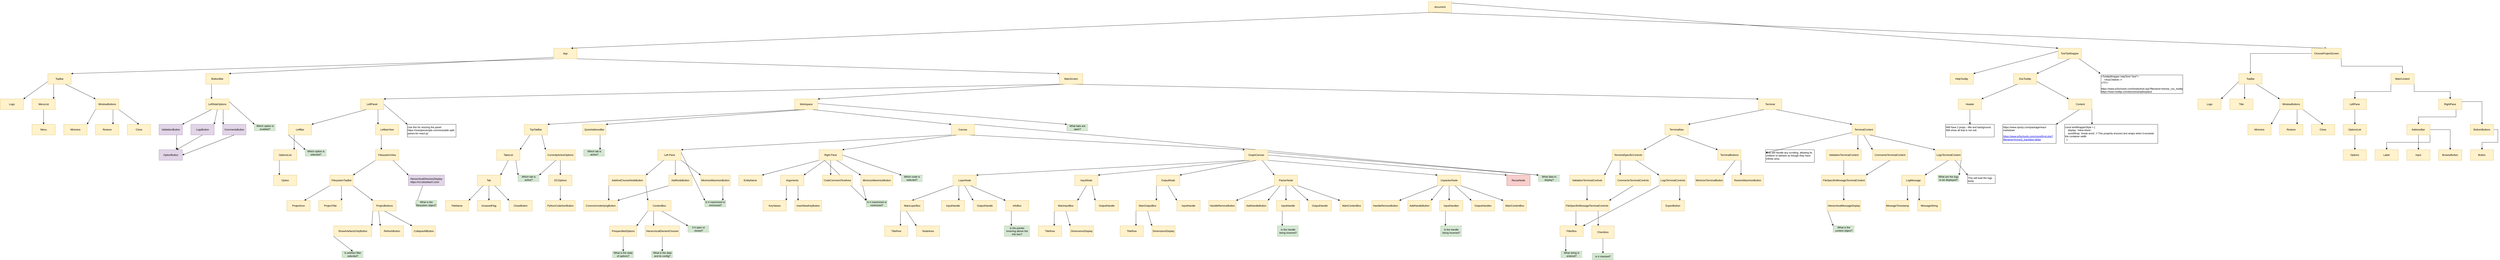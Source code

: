 <mxfile version="21.8.2" type="device">
  <diagram name="Page-1" id="4klf8NS3zPbmRxlAo1rc">
    <mxGraphModel dx="2200" dy="2884" grid="1" gridSize="10" guides="1" tooltips="1" connect="1" arrows="1" fold="1" page="0" pageScale="1" pageWidth="850" pageHeight="1100" math="0" shadow="0">
      <root>
        <mxCell id="0" />
        <mxCell id="1" parent="0" />
        <mxCell id="iBBmV5AM9gy2NsMC8R0e-4" value="" style="edgeStyle=orthogonalEdgeStyle;rounded=0;orthogonalLoop=1;jettySize=auto;html=1;noEdgeStyle=1;orthogonal=1;" parent="1" source="iBBmV5AM9gy2NsMC8R0e-2" target="iBBmV5AM9gy2NsMC8R0e-3" edge="1">
          <mxGeometry relative="1" as="geometry" />
        </mxCell>
        <mxCell id="iBBmV5AM9gy2NsMC8R0e-11" style="edgeStyle=orthogonalEdgeStyle;rounded=0;orthogonalLoop=1;jettySize=auto;html=1;exitX=1;exitY=0.75;exitDx=0;exitDy=0;noEdgeStyle=1;orthogonal=1;" parent="1" source="iBBmV5AM9gy2NsMC8R0e-2" target="iBBmV5AM9gy2NsMC8R0e-10" edge="1">
          <mxGeometry relative="1" as="geometry" />
        </mxCell>
        <mxCell id="iBBmV5AM9gy2NsMC8R0e-14" value="" style="edgeStyle=orthogonalEdgeStyle;rounded=0;orthogonalLoop=1;jettySize=auto;html=1;noEdgeStyle=1;orthogonal=1;" parent="1" source="iBBmV5AM9gy2NsMC8R0e-2" target="iBBmV5AM9gy2NsMC8R0e-13" edge="1">
          <mxGeometry relative="1" as="geometry" />
        </mxCell>
        <mxCell id="iBBmV5AM9gy2NsMC8R0e-2" value="App" style="html=1;whiteSpace=wrap;fillColor=#fff2cc;strokeColor=#d6b656;" parent="1" vertex="1">
          <mxGeometry x="4662.0" y="120" width="110" height="50" as="geometry" />
        </mxCell>
        <mxCell id="9Nh5vzxPA52s8ncKob8F-1" style="edgeStyle=orthogonalEdgeStyle;rounded=0;orthogonalLoop=1;jettySize=auto;html=1;exitX=0;exitY=0.75;exitDx=0;exitDy=0;noEdgeStyle=1;orthogonal=1;" parent="1" source="iBBmV5AM9gy2NsMC8R0e-3" target="iBBmV5AM9gy2NsMC8R0e-23" edge="1">
          <mxGeometry relative="1" as="geometry" />
        </mxCell>
        <mxCell id="9Nh5vzxPA52s8ncKob8F-4" style="edgeStyle=orthogonalEdgeStyle;rounded=0;orthogonalLoop=1;jettySize=auto;html=1;exitX=0.25;exitY=1;exitDx=0;exitDy=0;noEdgeStyle=1;orthogonal=1;" parent="1" source="iBBmV5AM9gy2NsMC8R0e-3" target="9Nh5vzxPA52s8ncKob8F-2" edge="1">
          <mxGeometry relative="1" as="geometry" />
        </mxCell>
        <mxCell id="9Nh5vzxPA52s8ncKob8F-5" style="edgeStyle=orthogonalEdgeStyle;rounded=0;orthogonalLoop=1;jettySize=auto;html=1;exitX=0.75;exitY=1;exitDx=0;exitDy=0;noEdgeStyle=1;orthogonal=1;" parent="1" source="iBBmV5AM9gy2NsMC8R0e-3" target="9Nh5vzxPA52s8ncKob8F-3" edge="1">
          <mxGeometry relative="1" as="geometry" />
        </mxCell>
        <mxCell id="iBBmV5AM9gy2NsMC8R0e-3" value="TopBar" style="html=1;whiteSpace=wrap;fillColor=#fff2cc;strokeColor=#d6b656;" parent="1" vertex="1">
          <mxGeometry x="2274.768" y="240" width="110" height="50" as="geometry" />
        </mxCell>
        <mxCell id="9Nh5vzxPA52s8ncKob8F-48" style="edgeStyle=orthogonalEdgeStyle;rounded=0;orthogonalLoop=1;jettySize=auto;html=1;exitX=0.25;exitY=1;exitDx=0;exitDy=0;noEdgeStyle=1;orthogonal=1;" parent="1" source="iBBmV5AM9gy2NsMC8R0e-10" target="9Nh5vzxPA52s8ncKob8F-47" edge="1">
          <mxGeometry relative="1" as="geometry" />
        </mxCell>
        <mxCell id="iBBmV5AM9gy2NsMC8R0e-10" value="BottomBar" style="html=1;whiteSpace=wrap;fillColor=#fff2cc;strokeColor=#d6b656;" parent="1" vertex="1">
          <mxGeometry x="3019.768" y="240" width="110" height="50" as="geometry" />
        </mxCell>
        <mxCell id="iBBmV5AM9gy2NsMC8R0e-20" style="edgeStyle=orthogonalEdgeStyle;rounded=0;orthogonalLoop=1;jettySize=auto;html=1;exitX=0;exitY=1;exitDx=0;exitDy=0;noEdgeStyle=1;orthogonal=1;" parent="1" source="iBBmV5AM9gy2NsMC8R0e-13" target="iBBmV5AM9gy2NsMC8R0e-17" edge="1">
          <mxGeometry relative="1" as="geometry" />
        </mxCell>
        <mxCell id="iBBmV5AM9gy2NsMC8R0e-21" style="edgeStyle=orthogonalEdgeStyle;rounded=0;orthogonalLoop=1;jettySize=auto;html=1;exitX=0.25;exitY=1;exitDx=0;exitDy=0;noEdgeStyle=1;orthogonal=1;" parent="1" source="iBBmV5AM9gy2NsMC8R0e-13" target="iBBmV5AM9gy2NsMC8R0e-18" edge="1">
          <mxGeometry relative="1" as="geometry" />
        </mxCell>
        <mxCell id="iBBmV5AM9gy2NsMC8R0e-22" style="edgeStyle=orthogonalEdgeStyle;rounded=0;orthogonalLoop=1;jettySize=auto;html=1;exitX=0.5;exitY=1;exitDx=0;exitDy=0;noEdgeStyle=1;orthogonal=1;" parent="1" source="iBBmV5AM9gy2NsMC8R0e-13" target="iBBmV5AM9gy2NsMC8R0e-19" edge="1">
          <mxGeometry relative="1" as="geometry" />
        </mxCell>
        <mxCell id="iBBmV5AM9gy2NsMC8R0e-13" value="MainScreen" style="html=1;whiteSpace=wrap;fillColor=#fff2cc;strokeColor=#d6b656;" parent="1" vertex="1">
          <mxGeometry x="7049.233" y="240" width="110" height="50" as="geometry" />
        </mxCell>
        <mxCell id="9Nh5vzxPA52s8ncKob8F-16" style="edgeStyle=orthogonalEdgeStyle;rounded=0;orthogonalLoop=1;jettySize=auto;html=1;exitX=0.25;exitY=1;exitDx=0;exitDy=0;noEdgeStyle=1;orthogonal=1;" parent="1" source="iBBmV5AM9gy2NsMC8R0e-17" target="9Nh5vzxPA52s8ncKob8F-14" edge="1">
          <mxGeometry relative="1" as="geometry" />
        </mxCell>
        <mxCell id="9Nh5vzxPA52s8ncKob8F-17" style="edgeStyle=orthogonalEdgeStyle;rounded=0;orthogonalLoop=1;jettySize=auto;html=1;exitX=0.75;exitY=1;exitDx=0;exitDy=0;noEdgeStyle=1;orthogonal=1;" parent="1" source="iBBmV5AM9gy2NsMC8R0e-17" target="9Nh5vzxPA52s8ncKob8F-15" edge="1">
          <mxGeometry relative="1" as="geometry" />
        </mxCell>
        <mxCell id="kuK__9mSJtx_CTiqH4BA-133" style="edgeStyle=orthogonalEdgeStyle;rounded=0;orthogonalLoop=1;jettySize=auto;html=1;exitX=1;exitY=0.5;exitDx=0;exitDy=0;noEdgeStyle=1;orthogonal=1;" parent="1" source="iBBmV5AM9gy2NsMC8R0e-17" target="kuK__9mSJtx_CTiqH4BA-132" edge="1">
          <mxGeometry relative="1" as="geometry" />
        </mxCell>
        <mxCell id="iBBmV5AM9gy2NsMC8R0e-17" value="LeftPanel" style="html=1;whiteSpace=wrap;fillColor=#fff2cc;strokeColor=#d6b656;" parent="1" vertex="1">
          <mxGeometry x="3750.406" y="360" width="110" height="50" as="geometry" />
        </mxCell>
        <mxCell id="YQkaQOJaNGWVPEDzghuJ-56" style="edgeStyle=orthogonalEdgeStyle;rounded=0;orthogonalLoop=1;jettySize=auto;html=1;exitX=0.25;exitY=1;exitDx=0;exitDy=0;noEdgeStyle=1;orthogonal=1;" parent="1" source="iBBmV5AM9gy2NsMC8R0e-18" target="YQkaQOJaNGWVPEDzghuJ-53" edge="1">
          <mxGeometry relative="1" as="geometry" />
        </mxCell>
        <mxCell id="YQkaQOJaNGWVPEDzghuJ-57" style="edgeStyle=orthogonalEdgeStyle;rounded=0;orthogonalLoop=1;jettySize=auto;html=1;exitX=0.5;exitY=1;exitDx=0;exitDy=0;noEdgeStyle=1;orthogonal=1;" parent="1" source="iBBmV5AM9gy2NsMC8R0e-18" target="YQkaQOJaNGWVPEDzghuJ-54" edge="1">
          <mxGeometry relative="1" as="geometry" />
        </mxCell>
        <mxCell id="YQkaQOJaNGWVPEDzghuJ-58" style="edgeStyle=orthogonalEdgeStyle;rounded=0;orthogonalLoop=1;jettySize=auto;html=1;exitX=0.75;exitY=1;exitDx=0;exitDy=0;noEdgeStyle=1;orthogonal=1;" parent="1" source="iBBmV5AM9gy2NsMC8R0e-18" target="YQkaQOJaNGWVPEDzghuJ-55" edge="1">
          <mxGeometry relative="1" as="geometry" />
        </mxCell>
        <mxCell id="kuK__9mSJtx_CTiqH4BA-129" style="edgeStyle=orthogonalEdgeStyle;rounded=0;orthogonalLoop=1;jettySize=auto;html=1;exitX=0;exitY=0.25;exitDx=0;exitDy=0;noEdgeStyle=1;orthogonal=1;" parent="1" source="iBBmV5AM9gy2NsMC8R0e-18" target="kuK__9mSJtx_CTiqH4BA-128" edge="1">
          <mxGeometry relative="1" as="geometry" />
        </mxCell>
        <mxCell id="iBBmV5AM9gy2NsMC8R0e-18" value="Workspace" style="html=1;whiteSpace=wrap;fillColor=#fff2cc;strokeColor=#d6b656;" parent="1" vertex="1">
          <mxGeometry x="5798.674" y="360" width="110" height="50" as="geometry" />
        </mxCell>
        <mxCell id="YQkaQOJaNGWVPEDzghuJ-6" style="edgeStyle=orthogonalEdgeStyle;rounded=0;orthogonalLoop=1;jettySize=auto;html=1;exitX=0.25;exitY=1;exitDx=0;exitDy=0;noEdgeStyle=1;orthogonal=1;" parent="1" source="iBBmV5AM9gy2NsMC8R0e-19" target="YQkaQOJaNGWVPEDzghuJ-4" edge="1">
          <mxGeometry relative="1" as="geometry" />
        </mxCell>
        <mxCell id="YQkaQOJaNGWVPEDzghuJ-7" style="edgeStyle=orthogonalEdgeStyle;rounded=0;orthogonalLoop=1;jettySize=auto;html=1;exitX=0.75;exitY=1;exitDx=0;exitDy=0;noEdgeStyle=1;orthogonal=1;" parent="1" source="iBBmV5AM9gy2NsMC8R0e-19" target="YQkaQOJaNGWVPEDzghuJ-5" edge="1">
          <mxGeometry relative="1" as="geometry" />
        </mxCell>
        <mxCell id="iBBmV5AM9gy2NsMC8R0e-19" value="Terminal" style="html=1;whiteSpace=wrap;fillColor=#fff2cc;strokeColor=#d6b656;" parent="1" vertex="1">
          <mxGeometry x="10348.06" y="360" width="110" height="50" as="geometry" />
        </mxCell>
        <mxCell id="iBBmV5AM9gy2NsMC8R0e-23" value="Logo" style="html=1;whiteSpace=wrap;fillColor=#fff2cc;strokeColor=#d6b656;" parent="1" vertex="1">
          <mxGeometry x="2049.768" y="360" width="110" height="50" as="geometry" />
        </mxCell>
        <mxCell id="9Nh5vzxPA52s8ncKob8F-7" value="" style="edgeStyle=orthogonalEdgeStyle;rounded=0;orthogonalLoop=1;jettySize=auto;html=1;noEdgeStyle=1;orthogonal=1;" parent="1" source="9Nh5vzxPA52s8ncKob8F-2" target="9Nh5vzxPA52s8ncKob8F-6" edge="1">
          <mxGeometry relative="1" as="geometry" />
        </mxCell>
        <mxCell id="9Nh5vzxPA52s8ncKob8F-2" value="MenuList" style="html=1;whiteSpace=wrap;fillColor=#fff2cc;strokeColor=#d6b656;" parent="1" vertex="1">
          <mxGeometry x="2199.768" y="360" width="110" height="50" as="geometry" />
        </mxCell>
        <mxCell id="9Nh5vzxPA52s8ncKob8F-9" value="" style="edgeStyle=orthogonalEdgeStyle;rounded=0;orthogonalLoop=1;jettySize=auto;html=1;noEdgeStyle=1;orthogonal=1;" parent="1" source="9Nh5vzxPA52s8ncKob8F-3" target="9Nh5vzxPA52s8ncKob8F-8" edge="1">
          <mxGeometry relative="1" as="geometry" />
        </mxCell>
        <mxCell id="9Nh5vzxPA52s8ncKob8F-11" style="edgeStyle=orthogonalEdgeStyle;rounded=0;orthogonalLoop=1;jettySize=auto;html=1;exitX=0.75;exitY=1;exitDx=0;exitDy=0;noEdgeStyle=1;orthogonal=1;" parent="1" source="9Nh5vzxPA52s8ncKob8F-3" target="9Nh5vzxPA52s8ncKob8F-10" edge="1">
          <mxGeometry relative="1" as="geometry" />
        </mxCell>
        <mxCell id="9Nh5vzxPA52s8ncKob8F-13" style="edgeStyle=orthogonalEdgeStyle;rounded=0;orthogonalLoop=1;jettySize=auto;html=1;exitX=1;exitY=1;exitDx=0;exitDy=0;entryX=0.5;entryY=0;entryDx=0;entryDy=0;noEdgeStyle=1;orthogonal=1;" parent="1" source="9Nh5vzxPA52s8ncKob8F-3" target="9Nh5vzxPA52s8ncKob8F-12" edge="1">
          <mxGeometry relative="1" as="geometry" />
        </mxCell>
        <mxCell id="9Nh5vzxPA52s8ncKob8F-3" value="WindowButtons" style="html=1;whiteSpace=wrap;fillColor=#fff2cc;strokeColor=#d6b656;" parent="1" vertex="1">
          <mxGeometry x="2499.768" y="360" width="110" height="50" as="geometry" />
        </mxCell>
        <mxCell id="9Nh5vzxPA52s8ncKob8F-6" value="Menu" style="html=1;whiteSpace=wrap;fillColor=#fff2cc;strokeColor=#d6b656;" parent="1" vertex="1">
          <mxGeometry x="2199.768" y="480" width="110" height="50" as="geometry" />
        </mxCell>
        <mxCell id="9Nh5vzxPA52s8ncKob8F-8" value="Minimize" style="html=1;whiteSpace=wrap;fillColor=#fff2cc;strokeColor=#d6b656;" parent="1" vertex="1">
          <mxGeometry x="2349.768" y="480" width="110" height="50" as="geometry" />
        </mxCell>
        <mxCell id="9Nh5vzxPA52s8ncKob8F-10" value="Restore" style="html=1;whiteSpace=wrap;fillColor=#fff2cc;strokeColor=#d6b656;" parent="1" vertex="1">
          <mxGeometry x="2499.768" y="480" width="110" height="50" as="geometry" />
        </mxCell>
        <mxCell id="9Nh5vzxPA52s8ncKob8F-12" value="Close" style="html=1;whiteSpace=wrap;fillColor=#fff2cc;strokeColor=#d6b656;" parent="1" vertex="1">
          <mxGeometry x="2649.768" y="480" width="110" height="50" as="geometry" />
        </mxCell>
        <mxCell id="9Nh5vzxPA52s8ncKob8F-21" style="edgeStyle=orthogonalEdgeStyle;rounded=0;orthogonalLoop=1;jettySize=auto;html=1;exitX=0.25;exitY=1;exitDx=0;exitDy=0;noEdgeStyle=1;orthogonal=1;" parent="1" source="9Nh5vzxPA52s8ncKob8F-14" target="9Nh5vzxPA52s8ncKob8F-20" edge="1">
          <mxGeometry relative="1" as="geometry" />
        </mxCell>
        <mxCell id="kuK__9mSJtx_CTiqH4BA-118" style="edgeStyle=orthogonalEdgeStyle;rounded=0;orthogonalLoop=1;jettySize=auto;html=1;exitX=0;exitY=1;exitDx=0;exitDy=0;noEdgeStyle=1;orthogonal=1;" parent="1" source="9Nh5vzxPA52s8ncKob8F-14" target="kuK__9mSJtx_CTiqH4BA-117" edge="1">
          <mxGeometry relative="1" as="geometry" />
        </mxCell>
        <mxCell id="9Nh5vzxPA52s8ncKob8F-14" value="LeftBar" style="html=1;whiteSpace=wrap;fillColor=#fff2cc;strokeColor=#d6b656;" parent="1" vertex="1">
          <mxGeometry x="3409.768" y="480" width="110" height="50" as="geometry" />
        </mxCell>
        <mxCell id="9Nh5vzxPA52s8ncKob8F-19" style="edgeStyle=orthogonalEdgeStyle;rounded=0;orthogonalLoop=1;jettySize=auto;html=1;exitX=0.25;exitY=1;exitDx=0;exitDy=0;noEdgeStyle=1;orthogonal=1;" parent="1" source="9Nh5vzxPA52s8ncKob8F-15" target="9Nh5vzxPA52s8ncKob8F-18" edge="1">
          <mxGeometry relative="1" as="geometry" />
        </mxCell>
        <mxCell id="9Nh5vzxPA52s8ncKob8F-15" value="LeftbarView" style="html=1;whiteSpace=wrap;fillColor=#fff2cc;strokeColor=#d6b656;" parent="1" vertex="1">
          <mxGeometry x="3821.043" y="480" width="110" height="50" as="geometry" />
        </mxCell>
        <mxCell id="9Nh5vzxPA52s8ncKob8F-25" style="edgeStyle=orthogonalEdgeStyle;rounded=0;orthogonalLoop=1;jettySize=auto;html=1;exitX=0;exitY=1;exitDx=0;exitDy=0;noEdgeStyle=1;orthogonal=1;" parent="1" source="9Nh5vzxPA52s8ncKob8F-18" target="9Nh5vzxPA52s8ncKob8F-24" edge="1">
          <mxGeometry relative="1" as="geometry" />
        </mxCell>
        <mxCell id="9Nh5vzxPA52s8ncKob8F-27" style="edgeStyle=orthogonalEdgeStyle;rounded=0;orthogonalLoop=1;jettySize=auto;html=1;exitX=0.75;exitY=1;exitDx=0;exitDy=0;noEdgeStyle=1;orthogonal=1;" parent="1" source="9Nh5vzxPA52s8ncKob8F-18" target="9Nh5vzxPA52s8ncKob8F-26" edge="1">
          <mxGeometry relative="1" as="geometry" />
        </mxCell>
        <mxCell id="9Nh5vzxPA52s8ncKob8F-18" value="FilesystemView" style="html=1;whiteSpace=wrap;fillColor=#fff2cc;strokeColor=#d6b656;" parent="1" vertex="1">
          <mxGeometry x="3821.043" y="600" width="110" height="50" as="geometry" />
        </mxCell>
        <mxCell id="9Nh5vzxPA52s8ncKob8F-23" style="edgeStyle=orthogonalEdgeStyle;rounded=0;orthogonalLoop=1;jettySize=auto;html=1;exitX=0.25;exitY=1;exitDx=0;exitDy=0;noEdgeStyle=1;orthogonal=1;" parent="1" source="9Nh5vzxPA52s8ncKob8F-20" target="9Nh5vzxPA52s8ncKob8F-22" edge="1">
          <mxGeometry relative="1" as="geometry" />
        </mxCell>
        <mxCell id="9Nh5vzxPA52s8ncKob8F-20" value="OptionsList" style="html=1;whiteSpace=wrap;fillColor=#fff2cc;strokeColor=#d6b656;" parent="1" vertex="1">
          <mxGeometry x="3339.768" y="600" width="110" height="50" as="geometry" />
        </mxCell>
        <mxCell id="9Nh5vzxPA52s8ncKob8F-22" value="Option" style="html=1;whiteSpace=wrap;fillColor=#fff2cc;strokeColor=#d6b656;" parent="1" vertex="1">
          <mxGeometry x="3339.768" y="720" width="110" height="50" as="geometry" />
        </mxCell>
        <mxCell id="9Nh5vzxPA52s8ncKob8F-31" style="edgeStyle=orthogonalEdgeStyle;rounded=0;orthogonalLoop=1;jettySize=auto;html=1;exitX=0;exitY=1;exitDx=0;exitDy=0;entryX=0.75;entryY=0;entryDx=0;entryDy=0;noEdgeStyle=1;orthogonal=1;" parent="1" source="9Nh5vzxPA52s8ncKob8F-24" target="9Nh5vzxPA52s8ncKob8F-28" edge="1">
          <mxGeometry relative="1" as="geometry" />
        </mxCell>
        <mxCell id="9Nh5vzxPA52s8ncKob8F-32" style="edgeStyle=orthogonalEdgeStyle;rounded=0;orthogonalLoop=1;jettySize=auto;html=1;exitX=0.5;exitY=1;exitDx=0;exitDy=0;noEdgeStyle=1;orthogonal=1;" parent="1" source="9Nh5vzxPA52s8ncKob8F-24" target="9Nh5vzxPA52s8ncKob8F-29" edge="1">
          <mxGeometry relative="1" as="geometry" />
        </mxCell>
        <mxCell id="9Nh5vzxPA52s8ncKob8F-33" style="edgeStyle=orthogonalEdgeStyle;rounded=0;orthogonalLoop=1;jettySize=auto;html=1;exitX=1;exitY=1;exitDx=0;exitDy=0;noEdgeStyle=1;orthogonal=1;" parent="1" source="9Nh5vzxPA52s8ncKob8F-24" target="9Nh5vzxPA52s8ncKob8F-30" edge="1">
          <mxGeometry relative="1" as="geometry" />
        </mxCell>
        <mxCell id="9Nh5vzxPA52s8ncKob8F-24" value="FilesystemTopBar" style="html=1;whiteSpace=wrap;fillColor=#fff2cc;strokeColor=#d6b656;" parent="1" vertex="1">
          <mxGeometry x="3605.686" y="720" width="110" height="50" as="geometry" />
        </mxCell>
        <mxCell id="kuK__9mSJtx_CTiqH4BA-122" style="edgeStyle=orthogonalEdgeStyle;rounded=0;orthogonalLoop=1;jettySize=auto;html=1;exitX=0.5;exitY=0;exitDx=0;exitDy=0;entryX=0;entryY=0.75;entryDx=0;entryDy=0;noEdgeStyle=1;orthogonal=1;" parent="1" source="9Nh5vzxPA52s8ncKob8F-26" target="kuK__9mSJtx_CTiqH4BA-121" edge="1">
          <mxGeometry relative="1" as="geometry" />
        </mxCell>
        <mxCell id="9Nh5vzxPA52s8ncKob8F-26" value="HierarchicalDirectoryDisplay&lt;br&gt;&lt;div style=&quot;text-align: left;&quot;&gt;&lt;span style=&quot;background-color: initial;&quot;&gt;https://rct.lukasbach.com/&lt;/span&gt;&lt;/div&gt;" style="html=1;whiteSpace=wrap;fillColor=#e1d5e7;strokeColor=#9673a6;" parent="1" vertex="1">
          <mxGeometry x="3976.401" y="720" width="170" height="50" as="geometry" />
        </mxCell>
        <mxCell id="9Nh5vzxPA52s8ncKob8F-28" value="ProjectIcon" style="html=1;whiteSpace=wrap;fillColor=#fff2cc;strokeColor=#d6b656;" parent="1" vertex="1">
          <mxGeometry x="3402.829" y="840" width="110" height="50" as="geometry" />
        </mxCell>
        <mxCell id="9Nh5vzxPA52s8ncKob8F-29" value="ProjectTitle" style="html=1;whiteSpace=wrap;fillColor=#fff2cc;strokeColor=#d6b656;" parent="1" vertex="1">
          <mxGeometry x="3552.829" y="840" width="110" height="50" as="geometry" />
        </mxCell>
        <mxCell id="9Nh5vzxPA52s8ncKob8F-37" style="edgeStyle=orthogonalEdgeStyle;rounded=0;orthogonalLoop=1;jettySize=auto;html=1;exitX=0;exitY=1;exitDx=0;exitDy=0;noEdgeStyle=1;orthogonal=1;" parent="1" source="9Nh5vzxPA52s8ncKob8F-30" target="9Nh5vzxPA52s8ncKob8F-34" edge="1">
          <mxGeometry relative="1" as="geometry" />
        </mxCell>
        <mxCell id="9Nh5vzxPA52s8ncKob8F-38" style="edgeStyle=orthogonalEdgeStyle;rounded=0;orthogonalLoop=1;jettySize=auto;html=1;exitX=0.25;exitY=1;exitDx=0;exitDy=0;noEdgeStyle=1;orthogonal=1;" parent="1" source="9Nh5vzxPA52s8ncKob8F-30" target="9Nh5vzxPA52s8ncKob8F-35" edge="1">
          <mxGeometry relative="1" as="geometry" />
        </mxCell>
        <mxCell id="9Nh5vzxPA52s8ncKob8F-39" style="edgeStyle=orthogonalEdgeStyle;rounded=0;orthogonalLoop=1;jettySize=auto;html=1;exitX=0.5;exitY=1;exitDx=0;exitDy=0;noEdgeStyle=1;orthogonal=1;" parent="1" source="9Nh5vzxPA52s8ncKob8F-30" target="9Nh5vzxPA52s8ncKob8F-36" edge="1">
          <mxGeometry relative="1" as="geometry" />
        </mxCell>
        <mxCell id="9Nh5vzxPA52s8ncKob8F-30" value="ProjectButtons" style="html=1;whiteSpace=wrap;fillColor=#fff2cc;strokeColor=#d6b656;" parent="1" vertex="1">
          <mxGeometry x="3808.543" y="840" width="110" height="50" as="geometry" />
        </mxCell>
        <mxCell id="kuK__9mSJtx_CTiqH4BA-120" style="edgeStyle=orthogonalEdgeStyle;rounded=0;orthogonalLoop=1;jettySize=auto;html=1;exitX=0;exitY=1;exitDx=0;exitDy=0;entryX=0.5;entryY=0;entryDx=0;entryDy=0;noEdgeStyle=1;orthogonal=1;" parent="1" source="9Nh5vzxPA52s8ncKob8F-34" target="kuK__9mSJtx_CTiqH4BA-119" edge="1">
          <mxGeometry relative="1" as="geometry" />
        </mxCell>
        <mxCell id="9Nh5vzxPA52s8ncKob8F-34" value="ShowArtefactsOnlyButton" style="html=1;whiteSpace=wrap;fillColor=#fff2cc;strokeColor=#d6b656;" parent="1" vertex="1">
          <mxGeometry x="3623.543" y="960" width="180" height="50" as="geometry" />
        </mxCell>
        <mxCell id="9Nh5vzxPA52s8ncKob8F-35" value="RefreshButton" style="html=1;whiteSpace=wrap;fillColor=#fff2cc;strokeColor=#d6b656;" parent="1" vertex="1">
          <mxGeometry x="3843.543" y="960" width="110" height="50" as="geometry" />
        </mxCell>
        <mxCell id="9Nh5vzxPA52s8ncKob8F-36" value="CollapseAllButton" style="html=1;whiteSpace=wrap;fillColor=#fff2cc;strokeColor=#d6b656;" parent="1" vertex="1">
          <mxGeometry x="3993.543" y="960" width="110" height="50" as="geometry" />
        </mxCell>
        <mxCell id="9Nh5vzxPA52s8ncKob8F-55" style="edgeStyle=orthogonalEdgeStyle;rounded=0;orthogonalLoop=1;jettySize=auto;html=1;exitX=0.25;exitY=1;exitDx=0;exitDy=0;noEdgeStyle=1;orthogonal=1;" parent="1" source="9Nh5vzxPA52s8ncKob8F-47" target="9Nh5vzxPA52s8ncKob8F-52" edge="1">
          <mxGeometry relative="1" as="geometry" />
        </mxCell>
        <mxCell id="9Nh5vzxPA52s8ncKob8F-56" style="edgeStyle=orthogonalEdgeStyle;rounded=0;orthogonalLoop=1;jettySize=auto;html=1;exitX=0.5;exitY=1;exitDx=0;exitDy=0;noEdgeStyle=1;orthogonal=1;" parent="1" source="9Nh5vzxPA52s8ncKob8F-47" target="9Nh5vzxPA52s8ncKob8F-53" edge="1">
          <mxGeometry relative="1" as="geometry" />
        </mxCell>
        <mxCell id="9Nh5vzxPA52s8ncKob8F-57" style="edgeStyle=orthogonalEdgeStyle;rounded=0;orthogonalLoop=1;jettySize=auto;html=1;exitX=0.75;exitY=1;exitDx=0;exitDy=0;noEdgeStyle=1;orthogonal=1;" parent="1" source="9Nh5vzxPA52s8ncKob8F-47" target="9Nh5vzxPA52s8ncKob8F-54" edge="1">
          <mxGeometry relative="1" as="geometry" />
        </mxCell>
        <mxCell id="kuK__9mSJtx_CTiqH4BA-104" style="edgeStyle=orthogonalEdgeStyle;rounded=0;orthogonalLoop=1;jettySize=auto;html=1;exitX=1;exitY=0.25;exitDx=0;exitDy=0;noEdgeStyle=1;orthogonal=1;" parent="1" source="9Nh5vzxPA52s8ncKob8F-47" target="kuK__9mSJtx_CTiqH4BA-103" edge="1">
          <mxGeometry relative="1" as="geometry" />
        </mxCell>
        <mxCell id="9Nh5vzxPA52s8ncKob8F-47" value="LeftSideOptions" style="html=1;whiteSpace=wrap;fillColor=#fff2cc;strokeColor=#d6b656;" parent="1" vertex="1">
          <mxGeometry x="3019.768" y="360" width="110" height="50" as="geometry" />
        </mxCell>
        <mxCell id="9Nh5vzxPA52s8ncKob8F-49" value="OptionButton" style="html=1;whiteSpace=wrap;fillColor=#e1d5e7;strokeColor=#9673a6;" parent="1" vertex="1">
          <mxGeometry x="2799.768" y="600" width="110" height="50" as="geometry" />
        </mxCell>
        <mxCell id="9Nh5vzxPA52s8ncKob8F-58" style="edgeStyle=orthogonalEdgeStyle;rounded=0;orthogonalLoop=1;jettySize=auto;html=1;exitX=0.75;exitY=1;exitDx=0;exitDy=0;noEdgeStyle=1;orthogonal=1;" parent="1" source="9Nh5vzxPA52s8ncKob8F-52" target="9Nh5vzxPA52s8ncKob8F-49" edge="1">
          <mxGeometry relative="1" as="geometry" />
        </mxCell>
        <mxCell id="9Nh5vzxPA52s8ncKob8F-52" value="ValidationButton" style="html=1;whiteSpace=wrap;fillColor=#e1d5e7;strokeColor=#9673a6;" parent="1" vertex="1">
          <mxGeometry x="2799.768" y="480" width="110" height="50" as="geometry" />
        </mxCell>
        <mxCell id="9Nh5vzxPA52s8ncKob8F-59" style="edgeStyle=orthogonalEdgeStyle;rounded=0;orthogonalLoop=1;jettySize=auto;html=1;exitX=0.5;exitY=1;exitDx=0;exitDy=0;entryX=0.75;entryY=0;entryDx=0;entryDy=0;noEdgeStyle=1;orthogonal=1;" parent="1" source="9Nh5vzxPA52s8ncKob8F-53" target="9Nh5vzxPA52s8ncKob8F-49" edge="1">
          <mxGeometry relative="1" as="geometry" />
        </mxCell>
        <mxCell id="9Nh5vzxPA52s8ncKob8F-53" value="LogsButton" style="html=1;whiteSpace=wrap;fillColor=#e1d5e7;strokeColor=#9673a6;" parent="1" vertex="1">
          <mxGeometry x="2949.768" y="480" width="110" height="50" as="geometry" />
        </mxCell>
        <mxCell id="9Nh5vzxPA52s8ncKob8F-60" style="edgeStyle=orthogonalEdgeStyle;rounded=0;orthogonalLoop=1;jettySize=auto;html=1;exitX=0.5;exitY=1;exitDx=0;exitDy=0;entryX=1;entryY=0.5;entryDx=0;entryDy=0;noEdgeStyle=1;orthogonal=1;" parent="1" source="9Nh5vzxPA52s8ncKob8F-54" target="9Nh5vzxPA52s8ncKob8F-49" edge="1">
          <mxGeometry relative="1" as="geometry" />
        </mxCell>
        <mxCell id="9Nh5vzxPA52s8ncKob8F-54" value="CommentsButton" style="html=1;whiteSpace=wrap;fillColor=#e1d5e7;strokeColor=#9673a6;" parent="1" vertex="1">
          <mxGeometry x="3099.768" y="480" width="110" height="50" as="geometry" />
        </mxCell>
        <mxCell id="YQkaQOJaNGWVPEDzghuJ-28" style="edgeStyle=orthogonalEdgeStyle;rounded=0;orthogonalLoop=1;jettySize=auto;html=1;exitX=0.5;exitY=1;exitDx=0;exitDy=0;noEdgeStyle=1;orthogonal=1;" parent="1" source="9Nh5vzxPA52s8ncKob8F-61" target="9Nh5vzxPA52s8ncKob8F-67" edge="1">
          <mxGeometry relative="1" as="geometry" />
        </mxCell>
        <mxCell id="9Nh5vzxPA52s8ncKob8F-61" value="ValidationTerminalContent" style="html=1;whiteSpace=wrap;fillColor=#fff2cc;strokeColor=#d6b656;" parent="1" vertex="1">
          <mxGeometry x="10667.751" y="600" width="165.5" height="50" as="geometry" />
        </mxCell>
        <mxCell id="YQkaQOJaNGWVPEDzghuJ-46" style="edgeStyle=orthogonalEdgeStyle;rounded=0;orthogonalLoop=1;jettySize=auto;html=1;exitX=0.5;exitY=1;exitDx=0;exitDy=0;noEdgeStyle=1;orthogonal=1;" parent="1" source="9Nh5vzxPA52s8ncKob8F-62" target="YQkaQOJaNGWVPEDzghuJ-45" edge="1">
          <mxGeometry relative="1" as="geometry" />
        </mxCell>
        <mxCell id="kuK__9mSJtx_CTiqH4BA-112" style="edgeStyle=orthogonalEdgeStyle;rounded=0;orthogonalLoop=1;jettySize=auto;html=1;exitX=1;exitY=0.5;exitDx=0;exitDy=0;noEdgeStyle=1;orthogonal=1;" parent="1" source="9Nh5vzxPA52s8ncKob8F-62" target="kuK__9mSJtx_CTiqH4BA-111" edge="1">
          <mxGeometry relative="1" as="geometry" />
        </mxCell>
        <mxCell id="kuK__9mSJtx_CTiqH4BA-116" style="edgeStyle=orthogonalEdgeStyle;rounded=0;orthogonalLoop=1;jettySize=auto;html=1;exitX=0.75;exitY=1;exitDx=0;exitDy=0;noEdgeStyle=1;orthogonal=1;" parent="1" source="9Nh5vzxPA52s8ncKob8F-62" target="kuK__9mSJtx_CTiqH4BA-114" edge="1">
          <mxGeometry relative="1" as="geometry" />
        </mxCell>
        <mxCell id="9Nh5vzxPA52s8ncKob8F-62" value="LogsTerminalContent" style="html=1;whiteSpace=wrap;fillColor=#fff2cc;strokeColor=#d6b656;" parent="1" vertex="1">
          <mxGeometry x="11181.731" y="600" width="125.5" height="50" as="geometry" />
        </mxCell>
        <mxCell id="YQkaQOJaNGWVPEDzghuJ-29" style="edgeStyle=orthogonalEdgeStyle;rounded=0;orthogonalLoop=1;jettySize=auto;html=1;exitX=0.5;exitY=1;exitDx=0;exitDy=0;noEdgeStyle=1;orthogonal=1;" parent="1" source="9Nh5vzxPA52s8ncKob8F-63" target="9Nh5vzxPA52s8ncKob8F-67" edge="1">
          <mxGeometry relative="1" as="geometry" />
        </mxCell>
        <mxCell id="9Nh5vzxPA52s8ncKob8F-63" value="CommentsTerminalContent" style="html=1;whiteSpace=wrap;fillColor=#fff2cc;strokeColor=#d6b656;" parent="1" vertex="1">
          <mxGeometry x="10885.965" y="600" width="165.5" height="50" as="geometry" />
        </mxCell>
        <mxCell id="YQkaQOJaNGWVPEDzghuJ-52" style="edgeStyle=orthogonalEdgeStyle;rounded=0;orthogonalLoop=1;jettySize=auto;html=1;exitX=0.5;exitY=1;exitDx=0;exitDy=0;noEdgeStyle=1;orthogonal=1;" parent="1" source="9Nh5vzxPA52s8ncKob8F-67" target="YQkaQOJaNGWVPEDzghuJ-51" edge="1">
          <mxGeometry relative="1" as="geometry" />
        </mxCell>
        <mxCell id="9Nh5vzxPA52s8ncKob8F-67" value="FileSpecificMessageTerminalContent" style="html=1;whiteSpace=wrap;fillColor=#fff2cc;strokeColor=#d6b656;" parent="1" vertex="1">
          <mxGeometry x="10645.501" y="720" width="210" height="50" as="geometry" />
        </mxCell>
        <mxCell id="YQkaQOJaNGWVPEDzghuJ-10" style="edgeStyle=orthogonalEdgeStyle;rounded=0;orthogonalLoop=1;jettySize=auto;html=1;exitX=0.25;exitY=1;exitDx=0;exitDy=0;noEdgeStyle=1;orthogonal=1;" parent="1" source="YQkaQOJaNGWVPEDzghuJ-4" target="YQkaQOJaNGWVPEDzghuJ-8" edge="1">
          <mxGeometry relative="1" as="geometry" />
        </mxCell>
        <mxCell id="YQkaQOJaNGWVPEDzghuJ-11" style="edgeStyle=orthogonalEdgeStyle;rounded=0;orthogonalLoop=1;jettySize=auto;html=1;exitX=0.5;exitY=1;exitDx=0;exitDy=0;noEdgeStyle=1;orthogonal=1;" parent="1" source="YQkaQOJaNGWVPEDzghuJ-4" target="YQkaQOJaNGWVPEDzghuJ-9" edge="1">
          <mxGeometry relative="1" as="geometry" />
        </mxCell>
        <mxCell id="YQkaQOJaNGWVPEDzghuJ-4" value="TerminalNav" style="html=1;whiteSpace=wrap;fillColor=#fff2cc;strokeColor=#d6b656;" parent="1" vertex="1">
          <mxGeometry x="9906.575" y="480" width="110" height="50" as="geometry" />
        </mxCell>
        <mxCell id="YQkaQOJaNGWVPEDzghuJ-16" style="edgeStyle=orthogonalEdgeStyle;rounded=0;orthogonalLoop=1;jettySize=auto;html=1;exitX=1;exitY=0.25;exitDx=0;exitDy=0;entryX=0;entryY=0.25;entryDx=0;entryDy=0;noEdgeStyle=1;orthogonal=1;" parent="1" source="YQkaQOJaNGWVPEDzghuJ-5" target="YQkaQOJaNGWVPEDzghuJ-15" edge="1">
          <mxGeometry relative="1" as="geometry" />
        </mxCell>
        <mxCell id="YQkaQOJaNGWVPEDzghuJ-24" style="edgeStyle=orthogonalEdgeStyle;rounded=0;orthogonalLoop=1;jettySize=auto;html=1;exitX=0.25;exitY=1;exitDx=0;exitDy=0;noEdgeStyle=1;orthogonal=1;" parent="1" source="YQkaQOJaNGWVPEDzghuJ-5" target="9Nh5vzxPA52s8ncKob8F-61" edge="1">
          <mxGeometry relative="1" as="geometry" />
        </mxCell>
        <mxCell id="YQkaQOJaNGWVPEDzghuJ-25" style="edgeStyle=orthogonalEdgeStyle;rounded=0;orthogonalLoop=1;jettySize=auto;html=1;exitX=0.5;exitY=1;exitDx=0;exitDy=0;noEdgeStyle=1;orthogonal=1;" parent="1" source="YQkaQOJaNGWVPEDzghuJ-5" target="9Nh5vzxPA52s8ncKob8F-63" edge="1">
          <mxGeometry relative="1" as="geometry" />
        </mxCell>
        <mxCell id="YQkaQOJaNGWVPEDzghuJ-26" style="edgeStyle=orthogonalEdgeStyle;rounded=0;orthogonalLoop=1;jettySize=auto;html=1;exitX=0.75;exitY=1;exitDx=0;exitDy=0;noEdgeStyle=1;orthogonal=1;" parent="1" source="YQkaQOJaNGWVPEDzghuJ-5" target="9Nh5vzxPA52s8ncKob8F-62" edge="1">
          <mxGeometry relative="1" as="geometry" />
        </mxCell>
        <mxCell id="YQkaQOJaNGWVPEDzghuJ-5" value="TerminalContent" style="html=1;whiteSpace=wrap;fillColor=#fff2cc;strokeColor=#d6b656;" parent="1" vertex="1">
          <mxGeometry x="10789.544" y="480" width="110" height="50" as="geometry" />
        </mxCell>
        <mxCell id="YQkaQOJaNGWVPEDzghuJ-21" style="edgeStyle=orthogonalEdgeStyle;rounded=0;orthogonalLoop=1;jettySize=auto;html=1;exitX=0;exitY=1;exitDx=0;exitDy=0;noEdgeStyle=1;orthogonal=1;" parent="1" source="YQkaQOJaNGWVPEDzghuJ-8" target="YQkaQOJaNGWVPEDzghuJ-12" edge="1">
          <mxGeometry relative="1" as="geometry" />
        </mxCell>
        <mxCell id="YQkaQOJaNGWVPEDzghuJ-22" style="edgeStyle=orthogonalEdgeStyle;rounded=0;orthogonalLoop=1;jettySize=auto;html=1;exitX=0.25;exitY=1;exitDx=0;exitDy=0;noEdgeStyle=1;orthogonal=1;" parent="1" source="YQkaQOJaNGWVPEDzghuJ-8" target="YQkaQOJaNGWVPEDzghuJ-13" edge="1">
          <mxGeometry relative="1" as="geometry" />
        </mxCell>
        <mxCell id="YQkaQOJaNGWVPEDzghuJ-23" style="edgeStyle=orthogonalEdgeStyle;rounded=0;orthogonalLoop=1;jettySize=auto;html=1;exitX=0.75;exitY=1;exitDx=0;exitDy=0;noEdgeStyle=1;orthogonal=1;" parent="1" source="YQkaQOJaNGWVPEDzghuJ-8" target="YQkaQOJaNGWVPEDzghuJ-17" edge="1">
          <mxGeometry relative="1" as="geometry" />
        </mxCell>
        <mxCell id="YQkaQOJaNGWVPEDzghuJ-8" value="TerminalSpecificControls" style="html=1;whiteSpace=wrap;fillColor=#fff2cc;strokeColor=#d6b656;" parent="1" vertex="1">
          <mxGeometry x="9657.635" y="600" width="150" height="50" as="geometry" />
        </mxCell>
        <mxCell id="YQkaQOJaNGWVPEDzghuJ-35" style="edgeStyle=orthogonalEdgeStyle;rounded=0;orthogonalLoop=1;jettySize=auto;html=1;exitX=0.75;exitY=1;exitDx=0;exitDy=0;noEdgeStyle=1;orthogonal=1;" parent="1" source="YQkaQOJaNGWVPEDzghuJ-9" target="YQkaQOJaNGWVPEDzghuJ-34" edge="1">
          <mxGeometry relative="1" as="geometry" />
        </mxCell>
        <mxCell id="YQkaQOJaNGWVPEDzghuJ-37" style="edgeStyle=orthogonalEdgeStyle;rounded=0;orthogonalLoop=1;jettySize=auto;html=1;exitX=1;exitY=1;exitDx=0;exitDy=0;noEdgeStyle=1;orthogonal=1;" parent="1" source="YQkaQOJaNGWVPEDzghuJ-9" target="YQkaQOJaNGWVPEDzghuJ-36" edge="1">
          <mxGeometry relative="1" as="geometry" />
        </mxCell>
        <mxCell id="YQkaQOJaNGWVPEDzghuJ-9" value="TerminalButtons" style="html=1;whiteSpace=wrap;fillColor=#fff2cc;strokeColor=#d6b656;" parent="1" vertex="1">
          <mxGeometry x="10155.515" y="600" width="110" height="50" as="geometry" />
        </mxCell>
        <mxCell id="YQkaQOJaNGWVPEDzghuJ-19" style="edgeStyle=orthogonalEdgeStyle;rounded=0;orthogonalLoop=1;jettySize=auto;html=1;exitX=0.5;exitY=1;exitDx=0;exitDy=0;noEdgeStyle=1;orthogonal=1;" parent="1" source="YQkaQOJaNGWVPEDzghuJ-12" target="YQkaQOJaNGWVPEDzghuJ-14" edge="1">
          <mxGeometry relative="1" as="geometry" />
        </mxCell>
        <mxCell id="YQkaQOJaNGWVPEDzghuJ-12" value="ValidationTerminalControls" style="html=1;whiteSpace=wrap;fillColor=#fff2cc;strokeColor=#d6b656;" parent="1" vertex="1">
          <mxGeometry x="9456.635" y="720" width="164.5" height="50" as="geometry" />
        </mxCell>
        <mxCell id="YQkaQOJaNGWVPEDzghuJ-20" style="edgeStyle=orthogonalEdgeStyle;rounded=0;orthogonalLoop=1;jettySize=auto;html=1;exitX=0.5;exitY=1;exitDx=0;exitDy=0;noEdgeStyle=1;orthogonal=1;" parent="1" source="YQkaQOJaNGWVPEDzghuJ-13" target="YQkaQOJaNGWVPEDzghuJ-14" edge="1">
          <mxGeometry relative="1" as="geometry" />
        </mxCell>
        <mxCell id="YQkaQOJaNGWVPEDzghuJ-13" value="CommentsTerminalControls" style="html=1;whiteSpace=wrap;fillColor=#fff2cc;strokeColor=#d6b656;" parent="1" vertex="1">
          <mxGeometry x="9674.135" y="720" width="164.5" height="50" as="geometry" />
        </mxCell>
        <mxCell id="YQkaQOJaNGWVPEDzghuJ-40" style="edgeStyle=orthogonalEdgeStyle;rounded=0;orthogonalLoop=1;jettySize=auto;html=1;exitX=0.25;exitY=1;exitDx=0;exitDy=0;noEdgeStyle=1;orthogonal=1;" parent="1" source="YQkaQOJaNGWVPEDzghuJ-14" target="YQkaQOJaNGWVPEDzghuJ-38" edge="1">
          <mxGeometry relative="1" as="geometry" />
        </mxCell>
        <mxCell id="YQkaQOJaNGWVPEDzghuJ-41" style="edgeStyle=orthogonalEdgeStyle;rounded=0;orthogonalLoop=1;jettySize=auto;html=1;exitX=0.75;exitY=1;exitDx=0;exitDy=0;noEdgeStyle=1;orthogonal=1;" parent="1" source="YQkaQOJaNGWVPEDzghuJ-14" target="YQkaQOJaNGWVPEDzghuJ-39" edge="1">
          <mxGeometry relative="1" as="geometry" />
        </mxCell>
        <mxCell id="YQkaQOJaNGWVPEDzghuJ-14" value="FileSpecificMessageTerminalControls" style="html=1;whiteSpace=wrap;fillColor=#fff2cc;strokeColor=#d6b656;" parent="1" vertex="1">
          <mxGeometry x="9433.885" y="840" width="210" height="50" as="geometry" />
        </mxCell>
        <mxCell id="YQkaQOJaNGWVPEDzghuJ-15" value="This will handle any scrolling, allowing its children to behave as though they have infinite area." style="text;html=1;strokeColor=default;fillColor=none;align=left;verticalAlign=top;whiteSpace=wrap;rounded=0;" parent="1" vertex="1">
          <mxGeometry x="10381.858" y="600" width="230" height="60" as="geometry" />
        </mxCell>
        <mxCell id="YQkaQOJaNGWVPEDzghuJ-42" style="edgeStyle=orthogonalEdgeStyle;rounded=0;orthogonalLoop=1;jettySize=auto;html=1;exitX=0;exitY=1;exitDx=0;exitDy=0;noEdgeStyle=1;orthogonal=1;" parent="1" source="YQkaQOJaNGWVPEDzghuJ-17" target="YQkaQOJaNGWVPEDzghuJ-38" edge="1">
          <mxGeometry relative="1" as="geometry" />
        </mxCell>
        <mxCell id="YQkaQOJaNGWVPEDzghuJ-44" style="edgeStyle=orthogonalEdgeStyle;rounded=0;orthogonalLoop=1;jettySize=auto;html=1;exitX=0.75;exitY=1;exitDx=0;exitDy=0;noEdgeStyle=1;orthogonal=1;" parent="1" source="YQkaQOJaNGWVPEDzghuJ-17" target="YQkaQOJaNGWVPEDzghuJ-43" edge="1">
          <mxGeometry relative="1" as="geometry" />
        </mxCell>
        <mxCell id="YQkaQOJaNGWVPEDzghuJ-17" value="LogsTerminalControls" style="html=1;whiteSpace=wrap;fillColor=#fff2cc;strokeColor=#d6b656;" parent="1" vertex="1">
          <mxGeometry x="9878.635" y="720" width="130" height="50" as="geometry" />
        </mxCell>
        <mxCell id="YQkaQOJaNGWVPEDzghuJ-32" style="edgeStyle=orthogonalEdgeStyle;rounded=0;orthogonalLoop=1;jettySize=auto;html=1;exitX=0.25;exitY=1;exitDx=0;exitDy=0;entryX=0.75;entryY=0;entryDx=0;entryDy=0;noEdgeStyle=1;orthogonal=1;" parent="1" source="YQkaQOJaNGWVPEDzghuJ-31" target="iBBmV5AM9gy2NsMC8R0e-2" edge="1">
          <mxGeometry relative="1" as="geometry" />
        </mxCell>
        <mxCell id="kuK__9mSJtx_CTiqH4BA-102" style="edgeStyle=orthogonalEdgeStyle;rounded=0;orthogonalLoop=1;jettySize=auto;html=1;exitX=0;exitY=1;exitDx=0;exitDy=0;noEdgeStyle=1;orthogonal=1;entryX=0.5;entryY=0;entryDx=0;entryDy=0;" parent="1" source="YQkaQOJaNGWVPEDzghuJ-31" target="kuK__9mSJtx_CTiqH4BA-101" edge="1">
          <mxGeometry relative="1" as="geometry" />
        </mxCell>
        <mxCell id="190tovgNvdMmKQlVgN5M-2" style="edgeStyle=orthogonalEdgeStyle;rounded=0;orthogonalLoop=1;jettySize=auto;html=1;exitX=0.25;exitY=0;exitDx=0;exitDy=0;noEdgeStyle=1;orthogonal=1;" edge="1" parent="1" source="YQkaQOJaNGWVPEDzghuJ-31" target="190tovgNvdMmKQlVgN5M-1">
          <mxGeometry relative="1" as="geometry" />
        </mxCell>
        <mxCell id="YQkaQOJaNGWVPEDzghuJ-31" value="document" style="html=1;whiteSpace=wrap;fillColor=#fff2cc;strokeColor=#d6b656;" parent="1" vertex="1">
          <mxGeometry x="8789.997" y="-100" width="110" height="50" as="geometry" />
        </mxCell>
        <mxCell id="YQkaQOJaNGWVPEDzghuJ-34" value="MinimizeTerminalButton" style="html=1;whiteSpace=wrap;fillColor=#fff2cc;strokeColor=#d6b656;" parent="1" vertex="1">
          <mxGeometry x="10048.635" y="720" width="133.76" height="50" as="geometry" />
        </mxCell>
        <mxCell id="YQkaQOJaNGWVPEDzghuJ-36" value="RestoreMaximizeButton" style="html=1;whiteSpace=wrap;fillColor=#fff2cc;strokeColor=#d6b656;" parent="1" vertex="1">
          <mxGeometry x="10222.395" y="720" width="150" height="50" as="geometry" />
        </mxCell>
        <mxCell id="kuK__9mSJtx_CTiqH4BA-106" style="edgeStyle=orthogonalEdgeStyle;rounded=0;orthogonalLoop=1;jettySize=auto;html=1;exitX=0.25;exitY=1;exitDx=0;exitDy=0;noEdgeStyle=1;orthogonal=1;" parent="1" source="YQkaQOJaNGWVPEDzghuJ-38" target="kuK__9mSJtx_CTiqH4BA-105" edge="1">
          <mxGeometry relative="1" as="geometry" />
        </mxCell>
        <mxCell id="YQkaQOJaNGWVPEDzghuJ-38" value="FilterBox" style="html=1;whiteSpace=wrap;fillColor=#fff2cc;strokeColor=#d6b656;" parent="1" vertex="1">
          <mxGeometry x="9410.885" y="960" width="110" height="50" as="geometry" />
        </mxCell>
        <mxCell id="kuK__9mSJtx_CTiqH4BA-108" style="edgeStyle=orthogonalEdgeStyle;rounded=0;orthogonalLoop=1;jettySize=auto;html=1;exitX=0.5;exitY=1;exitDx=0;exitDy=0;noEdgeStyle=1;orthogonal=1;" parent="1" source="YQkaQOJaNGWVPEDzghuJ-39" target="kuK__9mSJtx_CTiqH4BA-107" edge="1">
          <mxGeometry relative="1" as="geometry" />
        </mxCell>
        <mxCell id="YQkaQOJaNGWVPEDzghuJ-39" value="Checkbox" style="html=1;whiteSpace=wrap;fillColor=#fff2cc;strokeColor=#d6b656;" parent="1" vertex="1">
          <mxGeometry x="9560.885" y="960" width="106" height="60" as="geometry" />
        </mxCell>
        <mxCell id="YQkaQOJaNGWVPEDzghuJ-43" value="ExportButton" style="html=1;whiteSpace=wrap;fillColor=#fff2cc;strokeColor=#d6b656;" parent="1" vertex="1">
          <mxGeometry x="9888.635" y="840" width="110" height="50" as="geometry" />
        </mxCell>
        <mxCell id="YQkaQOJaNGWVPEDzghuJ-49" style="edgeStyle=orthogonalEdgeStyle;rounded=0;orthogonalLoop=1;jettySize=auto;html=1;exitX=0.25;exitY=1;exitDx=0;exitDy=0;noEdgeStyle=1;orthogonal=1;" parent="1" source="YQkaQOJaNGWVPEDzghuJ-45" target="YQkaQOJaNGWVPEDzghuJ-47" edge="1">
          <mxGeometry relative="1" as="geometry" />
        </mxCell>
        <mxCell id="YQkaQOJaNGWVPEDzghuJ-50" style="edgeStyle=orthogonalEdgeStyle;rounded=0;orthogonalLoop=1;jettySize=auto;html=1;exitX=0.75;exitY=1;exitDx=0;exitDy=0;noEdgeStyle=1;orthogonal=1;" parent="1" source="YQkaQOJaNGWVPEDzghuJ-45" target="YQkaQOJaNGWVPEDzghuJ-48" edge="1">
          <mxGeometry relative="1" as="geometry" />
        </mxCell>
        <mxCell id="YQkaQOJaNGWVPEDzghuJ-45" value="LogMessage" style="html=1;whiteSpace=wrap;fillColor=#fff2cc;strokeColor=#d6b656;" parent="1" vertex="1">
          <mxGeometry x="11023.766" y="720" width="110" height="50" as="geometry" />
        </mxCell>
        <mxCell id="YQkaQOJaNGWVPEDzghuJ-47" value="MessageTimestamp" style="html=1;whiteSpace=wrap;fillColor=#fff2cc;strokeColor=#d6b656;" parent="1" vertex="1">
          <mxGeometry x="10948.766" y="840" width="110" height="50" as="geometry" />
        </mxCell>
        <mxCell id="YQkaQOJaNGWVPEDzghuJ-48" value="MessageString" style="html=1;whiteSpace=wrap;fillColor=#fff2cc;strokeColor=#d6b656;" parent="1" vertex="1">
          <mxGeometry x="11098.766" y="840" width="110" height="50" as="geometry" />
        </mxCell>
        <mxCell id="kuK__9mSJtx_CTiqH4BA-110" style="edgeStyle=orthogonalEdgeStyle;rounded=0;orthogonalLoop=1;jettySize=auto;html=1;exitX=0;exitY=0.75;exitDx=0;exitDy=0;noEdgeStyle=1;orthogonal=1;" parent="1" source="YQkaQOJaNGWVPEDzghuJ-51" target="kuK__9mSJtx_CTiqH4BA-109" edge="1">
          <mxGeometry relative="1" as="geometry" />
        </mxCell>
        <mxCell id="YQkaQOJaNGWVPEDzghuJ-51" value="HierarchicalMessageDisplay" style="html=1;whiteSpace=wrap;fillColor=#fff2cc;strokeColor=#d6b656;" parent="1" vertex="1">
          <mxGeometry x="10670.501" y="840" width="160" height="50" as="geometry" />
        </mxCell>
        <mxCell id="YQkaQOJaNGWVPEDzghuJ-61" style="edgeStyle=orthogonalEdgeStyle;rounded=0;orthogonalLoop=1;jettySize=auto;html=1;exitX=0.25;exitY=1;exitDx=0;exitDy=0;noEdgeStyle=1;orthogonal=1;" parent="1" source="YQkaQOJaNGWVPEDzghuJ-53" target="YQkaQOJaNGWVPEDzghuJ-59" edge="1">
          <mxGeometry relative="1" as="geometry" />
        </mxCell>
        <mxCell id="YQkaQOJaNGWVPEDzghuJ-62" style="edgeStyle=orthogonalEdgeStyle;rounded=0;orthogonalLoop=1;jettySize=auto;html=1;exitX=0.75;exitY=1;exitDx=0;exitDy=0;noEdgeStyle=1;orthogonal=1;" parent="1" source="YQkaQOJaNGWVPEDzghuJ-53" target="YQkaQOJaNGWVPEDzghuJ-60" edge="1">
          <mxGeometry relative="1" as="geometry" />
        </mxCell>
        <mxCell id="YQkaQOJaNGWVPEDzghuJ-53" value="TopTabBar" style="html=1;whiteSpace=wrap;fillColor=#fff2cc;strokeColor=#d6b656;" parent="1" vertex="1">
          <mxGeometry x="4523.186" y="480" width="110" height="50" as="geometry" />
        </mxCell>
        <mxCell id="kuK__9mSJtx_CTiqH4BA-127" style="edgeStyle=orthogonalEdgeStyle;rounded=0;orthogonalLoop=1;jettySize=auto;html=1;exitX=0.75;exitY=1;exitDx=0;exitDy=0;noEdgeStyle=1;orthogonal=1;" parent="1" source="YQkaQOJaNGWVPEDzghuJ-54" target="kuK__9mSJtx_CTiqH4BA-126" edge="1">
          <mxGeometry relative="1" as="geometry" />
        </mxCell>
        <mxCell id="YQkaQOJaNGWVPEDzghuJ-54" value="QuickAddressBar" style="html=1;whiteSpace=wrap;fillColor=#fff2cc;strokeColor=#d6b656;" parent="1" vertex="1">
          <mxGeometry x="4798.543" y="480" width="110" height="50" as="geometry" />
        </mxCell>
        <mxCell id="kuK__9mSJtx_CTiqH4BA-11" style="edgeStyle=orthogonalEdgeStyle;rounded=0;orthogonalLoop=1;jettySize=auto;html=1;exitX=0;exitY=1;exitDx=0;exitDy=0;noEdgeStyle=1;orthogonal=1;" parent="1" source="YQkaQOJaNGWVPEDzghuJ-55" target="kuK__9mSJtx_CTiqH4BA-8" edge="1">
          <mxGeometry relative="1" as="geometry" />
        </mxCell>
        <mxCell id="kuK__9mSJtx_CTiqH4BA-12" style="edgeStyle=orthogonalEdgeStyle;rounded=0;orthogonalLoop=1;jettySize=auto;html=1;exitX=0.25;exitY=1;exitDx=0;exitDy=0;noEdgeStyle=1;orthogonal=1;" parent="1" source="YQkaQOJaNGWVPEDzghuJ-55" target="kuK__9mSJtx_CTiqH4BA-9" edge="1">
          <mxGeometry relative="1" as="geometry" />
        </mxCell>
        <mxCell id="kuK__9mSJtx_CTiqH4BA-13" style="edgeStyle=orthogonalEdgeStyle;rounded=0;orthogonalLoop=1;jettySize=auto;html=1;exitX=0.75;exitY=1;exitDx=0;exitDy=0;noEdgeStyle=1;orthogonal=1;" parent="1" source="YQkaQOJaNGWVPEDzghuJ-55" target="kuK__9mSJtx_CTiqH4BA-10" edge="1">
          <mxGeometry relative="1" as="geometry" />
        </mxCell>
        <mxCell id="kuK__9mSJtx_CTiqH4BA-131" style="edgeStyle=orthogonalEdgeStyle;rounded=0;orthogonalLoop=1;jettySize=auto;html=1;exitX=1;exitY=0;exitDx=0;exitDy=0;noEdgeStyle=1;orthogonal=1;" parent="1" source="YQkaQOJaNGWVPEDzghuJ-55" target="kuK__9mSJtx_CTiqH4BA-130" edge="1">
          <mxGeometry relative="1" as="geometry" />
        </mxCell>
        <mxCell id="YQkaQOJaNGWVPEDzghuJ-55" value="Canvas" style="html=1;whiteSpace=wrap;fillColor=#fff2cc;strokeColor=#d6b656;" parent="1" vertex="1">
          <mxGeometry x="6538.487" y="480" width="110" height="50" as="geometry" />
        </mxCell>
        <mxCell id="YQkaQOJaNGWVPEDzghuJ-66" style="edgeStyle=orthogonalEdgeStyle;rounded=0;orthogonalLoop=1;jettySize=auto;html=1;exitX=0.5;exitY=1;exitDx=0;exitDy=0;noEdgeStyle=1;orthogonal=1;" parent="1" source="YQkaQOJaNGWVPEDzghuJ-59" target="YQkaQOJaNGWVPEDzghuJ-65" edge="1">
          <mxGeometry relative="1" as="geometry" />
        </mxCell>
        <mxCell id="kuK__9mSJtx_CTiqH4BA-125" style="edgeStyle=orthogonalEdgeStyle;rounded=0;orthogonalLoop=1;jettySize=auto;html=1;exitX=0.75;exitY=0;exitDx=0;exitDy=0;noEdgeStyle=1;orthogonal=1;" parent="1" source="YQkaQOJaNGWVPEDzghuJ-59" target="kuK__9mSJtx_CTiqH4BA-123" edge="1">
          <mxGeometry relative="1" as="geometry" />
        </mxCell>
        <mxCell id="YQkaQOJaNGWVPEDzghuJ-59" value="TabsList" style="html=1;whiteSpace=wrap;fillColor=#fff2cc;strokeColor=#d6b656;" parent="1" vertex="1">
          <mxGeometry x="4392.829" y="600" width="110" height="50" as="geometry" />
        </mxCell>
        <mxCell id="YQkaQOJaNGWVPEDzghuJ-64" style="edgeStyle=orthogonalEdgeStyle;rounded=0;orthogonalLoop=1;jettySize=auto;html=1;exitX=0.5;exitY=1;exitDx=0;exitDy=0;noEdgeStyle=1;orthogonal=1;" parent="1" source="YQkaQOJaNGWVPEDzghuJ-60" target="YQkaQOJaNGWVPEDzghuJ-63" edge="1">
          <mxGeometry relative="1" as="geometry" />
        </mxCell>
        <mxCell id="kuK__9mSJtx_CTiqH4BA-124" style="edgeStyle=orthogonalEdgeStyle;rounded=0;orthogonalLoop=1;jettySize=auto;html=1;exitX=0.75;exitY=0;exitDx=0;exitDy=0;noEdgeStyle=1;orthogonal=1;" parent="1" source="YQkaQOJaNGWVPEDzghuJ-60" target="kuK__9mSJtx_CTiqH4BA-123" edge="1">
          <mxGeometry relative="1" as="geometry" />
        </mxCell>
        <mxCell id="YQkaQOJaNGWVPEDzghuJ-60" value="CurrentlyActiveOptions" style="html=1;whiteSpace=wrap;fillColor=#fff2cc;strokeColor=#d6b656;" parent="1" vertex="1">
          <mxGeometry x="4623.543" y="600" width="140" height="50" as="geometry" />
        </mxCell>
        <mxCell id="YQkaQOJaNGWVPEDzghuJ-74" style="edgeStyle=orthogonalEdgeStyle;rounded=0;orthogonalLoop=1;jettySize=auto;html=1;exitX=0.5;exitY=1;exitDx=0;exitDy=0;noEdgeStyle=1;orthogonal=1;" parent="1" source="YQkaQOJaNGWVPEDzghuJ-63" target="YQkaQOJaNGWVPEDzghuJ-70" edge="1">
          <mxGeometry relative="1" as="geometry" />
        </mxCell>
        <mxCell id="YQkaQOJaNGWVPEDzghuJ-63" value="DCOptions" style="html=1;whiteSpace=wrap;fillColor=#fff2cc;strokeColor=#d6b656;" parent="1" vertex="1">
          <mxGeometry x="4638.543" y="720" width="110" height="50" as="geometry" />
        </mxCell>
        <mxCell id="YQkaQOJaNGWVPEDzghuJ-71" style="edgeStyle=orthogonalEdgeStyle;rounded=0;orthogonalLoop=1;jettySize=auto;html=1;exitX=0.25;exitY=1;exitDx=0;exitDy=0;noEdgeStyle=1;orthogonal=1;" parent="1" source="YQkaQOJaNGWVPEDzghuJ-65" target="YQkaQOJaNGWVPEDzghuJ-67" edge="1">
          <mxGeometry relative="1" as="geometry" />
        </mxCell>
        <mxCell id="YQkaQOJaNGWVPEDzghuJ-72" style="edgeStyle=orthogonalEdgeStyle;rounded=0;orthogonalLoop=1;jettySize=auto;html=1;exitX=0.5;exitY=1;exitDx=0;exitDy=0;noEdgeStyle=1;orthogonal=1;" parent="1" source="YQkaQOJaNGWVPEDzghuJ-65" target="YQkaQOJaNGWVPEDzghuJ-68" edge="1">
          <mxGeometry relative="1" as="geometry" />
        </mxCell>
        <mxCell id="YQkaQOJaNGWVPEDzghuJ-73" style="edgeStyle=orthogonalEdgeStyle;rounded=0;orthogonalLoop=1;jettySize=auto;html=1;exitX=0.75;exitY=1;exitDx=0;exitDy=0;noEdgeStyle=1;orthogonal=1;" parent="1" source="YQkaQOJaNGWVPEDzghuJ-65" target="YQkaQOJaNGWVPEDzghuJ-69" edge="1">
          <mxGeometry relative="1" as="geometry" />
        </mxCell>
        <mxCell id="YQkaQOJaNGWVPEDzghuJ-65" value="Tab" style="html=1;whiteSpace=wrap;fillColor=#fff2cc;strokeColor=#d6b656;" parent="1" vertex="1">
          <mxGeometry x="4301.401" y="720" width="110" height="50" as="geometry" />
        </mxCell>
        <mxCell id="YQkaQOJaNGWVPEDzghuJ-67" value="FileName" style="html=1;whiteSpace=wrap;fillColor=#fff2cc;strokeColor=#d6b656;" parent="1" vertex="1">
          <mxGeometry x="4151.401" y="840" width="110" height="50" as="geometry" />
        </mxCell>
        <mxCell id="YQkaQOJaNGWVPEDzghuJ-68" value="UnsavedFlag" style="html=1;whiteSpace=wrap;fillColor=#fff2cc;strokeColor=#d6b656;" parent="1" vertex="1">
          <mxGeometry x="4301.401" y="840" width="110" height="50" as="geometry" />
        </mxCell>
        <mxCell id="YQkaQOJaNGWVPEDzghuJ-69" value="CloseButton" style="html=1;whiteSpace=wrap;fillColor=#fff2cc;strokeColor=#d6b656;" parent="1" vertex="1">
          <mxGeometry x="4451.401" y="840" width="110" height="50" as="geometry" />
        </mxCell>
        <mxCell id="YQkaQOJaNGWVPEDzghuJ-70" value="PythonCodeGenButton" style="html=1;whiteSpace=wrap;fillColor=#fff2cc;strokeColor=#d6b656;" parent="1" vertex="1">
          <mxGeometry x="4623.543" y="840" width="140" height="50" as="geometry" />
        </mxCell>
        <mxCell id="kuK__9mSJtx_CTiqH4BA-28" style="edgeStyle=orthogonalEdgeStyle;rounded=0;orthogonalLoop=1;jettySize=auto;html=1;exitX=0.25;exitY=1;exitDx=0;exitDy=0;noEdgeStyle=1;orthogonal=1;" parent="1" source="kuK__9mSJtx_CTiqH4BA-8" target="kuK__9mSJtx_CTiqH4BA-26" edge="1">
          <mxGeometry relative="1" as="geometry" />
        </mxCell>
        <mxCell id="kuK__9mSJtx_CTiqH4BA-29" style="edgeStyle=orthogonalEdgeStyle;rounded=0;orthogonalLoop=1;jettySize=auto;html=1;exitX=0.75;exitY=1;exitDx=0;exitDy=0;noEdgeStyle=1;orthogonal=1;" parent="1" source="kuK__9mSJtx_CTiqH4BA-8" target="kuK__9mSJtx_CTiqH4BA-27" edge="1">
          <mxGeometry relative="1" as="geometry" />
        </mxCell>
        <mxCell id="kuK__9mSJtx_CTiqH4BA-39" style="edgeStyle=orthogonalEdgeStyle;rounded=0;orthogonalLoop=1;jettySize=auto;html=1;exitX=1;exitY=1;exitDx=0;exitDy=0;noEdgeStyle=1;orthogonal=1;" parent="1" source="kuK__9mSJtx_CTiqH4BA-8" target="kuK__9mSJtx_CTiqH4BA-40" edge="1">
          <mxGeometry relative="1" as="geometry">
            <mxPoint x="6690" y="940" as="targetPoint" />
          </mxGeometry>
        </mxCell>
        <mxCell id="kuK__9mSJtx_CTiqH4BA-135" style="edgeStyle=orthogonalEdgeStyle;rounded=0;orthogonalLoop=1;jettySize=auto;html=1;exitX=1;exitY=0.25;exitDx=0;exitDy=0;noEdgeStyle=1;orthogonal=1;" parent="1" source="kuK__9mSJtx_CTiqH4BA-8" target="kuK__9mSJtx_CTiqH4BA-134" edge="1">
          <mxGeometry relative="1" as="geometry" />
        </mxCell>
        <mxCell id="kuK__9mSJtx_CTiqH4BA-8" value="Left Pane" style="html=1;whiteSpace=wrap;fillColor=#fff2cc;strokeColor=#d6b656;" parent="1" vertex="1">
          <mxGeometry x="5153.625" y="600" width="110" height="50" as="geometry" />
        </mxCell>
        <mxCell id="kuK__9mSJtx_CTiqH4BA-18" style="edgeStyle=orthogonalEdgeStyle;rounded=0;orthogonalLoop=1;jettySize=auto;html=1;exitX=0;exitY=1;exitDx=0;exitDy=0;noEdgeStyle=1;orthogonal=1;" parent="1" source="kuK__9mSJtx_CTiqH4BA-9" target="kuK__9mSJtx_CTiqH4BA-14" edge="1">
          <mxGeometry relative="1" as="geometry" />
        </mxCell>
        <mxCell id="kuK__9mSJtx_CTiqH4BA-19" style="edgeStyle=orthogonalEdgeStyle;rounded=0;orthogonalLoop=1;jettySize=auto;html=1;exitX=0.25;exitY=1;exitDx=0;exitDy=0;noEdgeStyle=1;orthogonal=1;" parent="1" source="kuK__9mSJtx_CTiqH4BA-9" target="kuK__9mSJtx_CTiqH4BA-15" edge="1">
          <mxGeometry relative="1" as="geometry" />
        </mxCell>
        <mxCell id="kuK__9mSJtx_CTiqH4BA-20" style="edgeStyle=orthogonalEdgeStyle;rounded=0;orthogonalLoop=1;jettySize=auto;html=1;exitX=0.5;exitY=1;exitDx=0;exitDy=0;noEdgeStyle=1;orthogonal=1;" parent="1" source="kuK__9mSJtx_CTiqH4BA-9" target="kuK__9mSJtx_CTiqH4BA-16" edge="1">
          <mxGeometry relative="1" as="geometry" />
        </mxCell>
        <mxCell id="kuK__9mSJtx_CTiqH4BA-21" style="edgeStyle=orthogonalEdgeStyle;rounded=0;orthogonalLoop=1;jettySize=auto;html=1;exitX=0.75;exitY=1;exitDx=0;exitDy=0;noEdgeStyle=1;orthogonal=1;" parent="1" source="kuK__9mSJtx_CTiqH4BA-9" target="kuK__9mSJtx_CTiqH4BA-17" edge="1">
          <mxGeometry relative="1" as="geometry" />
        </mxCell>
        <mxCell id="kuK__9mSJtx_CTiqH4BA-140" style="edgeStyle=orthogonalEdgeStyle;rounded=0;orthogonalLoop=1;jettySize=auto;html=1;exitX=1;exitY=0.5;exitDx=0;exitDy=0;noEdgeStyle=1;orthogonal=1;" parent="1" source="kuK__9mSJtx_CTiqH4BA-9" target="kuK__9mSJtx_CTiqH4BA-139" edge="1">
          <mxGeometry relative="1" as="geometry" />
        </mxCell>
        <mxCell id="kuK__9mSJtx_CTiqH4BA-142" style="edgeStyle=orthogonalEdgeStyle;rounded=0;orthogonalLoop=1;jettySize=auto;html=1;exitX=0;exitY=0.5;exitDx=0;exitDy=0;noEdgeStyle=1;orthogonal=1;" parent="1" source="kuK__9mSJtx_CTiqH4BA-9" target="kuK__9mSJtx_CTiqH4BA-141" edge="1">
          <mxGeometry relative="1" as="geometry" />
        </mxCell>
        <mxCell id="kuK__9mSJtx_CTiqH4BA-9" value="Right Pane" style="html=1;whiteSpace=wrap;fillColor=#fff2cc;strokeColor=#d6b656;" parent="1" vertex="1">
          <mxGeometry x="5914.349" y="600" width="110" height="50" as="geometry" />
        </mxCell>
        <mxCell id="kuK__9mSJtx_CTiqH4BA-47" style="edgeStyle=orthogonalEdgeStyle;rounded=0;orthogonalLoop=1;jettySize=auto;html=1;exitX=0;exitY=1;exitDx=0;exitDy=0;noEdgeStyle=1;orthogonal=1;" parent="1" source="kuK__9mSJtx_CTiqH4BA-10" target="kuK__9mSJtx_CTiqH4BA-41" edge="1">
          <mxGeometry relative="1" as="geometry" />
        </mxCell>
        <mxCell id="kuK__9mSJtx_CTiqH4BA-48" style="edgeStyle=orthogonalEdgeStyle;rounded=0;orthogonalLoop=1;jettySize=auto;html=1;exitX=0.25;exitY=1;exitDx=0;exitDy=0;noEdgeStyle=1;orthogonal=1;" parent="1" source="kuK__9mSJtx_CTiqH4BA-10" target="kuK__9mSJtx_CTiqH4BA-42" edge="1">
          <mxGeometry relative="1" as="geometry" />
        </mxCell>
        <mxCell id="kuK__9mSJtx_CTiqH4BA-49" style="edgeStyle=orthogonalEdgeStyle;rounded=0;orthogonalLoop=1;jettySize=auto;html=1;exitX=0.5;exitY=1;exitDx=0;exitDy=0;noEdgeStyle=1;orthogonal=1;" parent="1" source="kuK__9mSJtx_CTiqH4BA-10" target="kuK__9mSJtx_CTiqH4BA-43" edge="1">
          <mxGeometry relative="1" as="geometry" />
        </mxCell>
        <mxCell id="kuK__9mSJtx_CTiqH4BA-50" style="edgeStyle=orthogonalEdgeStyle;rounded=0;orthogonalLoop=1;jettySize=auto;html=1;exitX=0.75;exitY=1;exitDx=0;exitDy=0;noEdgeStyle=1;orthogonal=1;" parent="1" source="kuK__9mSJtx_CTiqH4BA-10" target="kuK__9mSJtx_CTiqH4BA-44" edge="1">
          <mxGeometry relative="1" as="geometry" />
        </mxCell>
        <mxCell id="kuK__9mSJtx_CTiqH4BA-51" style="edgeStyle=orthogonalEdgeStyle;rounded=0;orthogonalLoop=1;jettySize=auto;html=1;exitX=1;exitY=1;exitDx=0;exitDy=0;noEdgeStyle=1;orthogonal=1;" parent="1" source="kuK__9mSJtx_CTiqH4BA-10" target="kuK__9mSJtx_CTiqH4BA-45" edge="1">
          <mxGeometry relative="1" as="geometry" />
        </mxCell>
        <mxCell id="kuK__9mSJtx_CTiqH4BA-52" style="edgeStyle=orthogonalEdgeStyle;rounded=0;orthogonalLoop=1;jettySize=auto;html=1;exitX=1;exitY=0.5;exitDx=0;exitDy=0;noEdgeStyle=1;orthogonal=1;" parent="1" source="kuK__9mSJtx_CTiqH4BA-10" target="kuK__9mSJtx_CTiqH4BA-46" edge="1">
          <mxGeometry relative="1" as="geometry" />
        </mxCell>
        <mxCell id="kuK__9mSJtx_CTiqH4BA-149" style="edgeStyle=orthogonalEdgeStyle;rounded=0;orthogonalLoop=1;jettySize=auto;html=1;exitX=1;exitY=0.25;exitDx=0;exitDy=0;noEdgeStyle=1;orthogonal=1;" parent="1" source="kuK__9mSJtx_CTiqH4BA-10" target="kuK__9mSJtx_CTiqH4BA-130" edge="1">
          <mxGeometry relative="1" as="geometry" />
        </mxCell>
        <mxCell id="kuK__9mSJtx_CTiqH4BA-10" value="GraphCanvas" style="html=1;whiteSpace=wrap;fillColor=#fff2cc;strokeColor=#d6b656;" parent="1" vertex="1">
          <mxGeometry x="7923.349" y="600" width="110" height="50" as="geometry" />
        </mxCell>
        <mxCell id="kuK__9mSJtx_CTiqH4BA-14" value="EntityName" style="html=1;whiteSpace=wrap;fillColor=#fff2cc;strokeColor=#d6b656;" parent="1" vertex="1">
          <mxGeometry x="5535.421" y="720" width="110" height="50" as="geometry" />
        </mxCell>
        <mxCell id="kuK__9mSJtx_CTiqH4BA-24" style="edgeStyle=orthogonalEdgeStyle;rounded=0;orthogonalLoop=1;jettySize=auto;html=1;exitX=0.25;exitY=1;exitDx=0;exitDy=0;noEdgeStyle=1;orthogonal=1;" parent="1" source="kuK__9mSJtx_CTiqH4BA-15" target="kuK__9mSJtx_CTiqH4BA-22" edge="1">
          <mxGeometry relative="1" as="geometry" />
        </mxCell>
        <mxCell id="kuK__9mSJtx_CTiqH4BA-25" style="edgeStyle=orthogonalEdgeStyle;rounded=0;orthogonalLoop=1;jettySize=auto;html=1;exitX=0.75;exitY=1;exitDx=0;exitDy=0;noEdgeStyle=1;orthogonal=1;" parent="1" source="kuK__9mSJtx_CTiqH4BA-15" target="kuK__9mSJtx_CTiqH4BA-23" edge="1">
          <mxGeometry relative="1" as="geometry" />
        </mxCell>
        <mxCell id="kuK__9mSJtx_CTiqH4BA-15" value="Arguments" style="html=1;whiteSpace=wrap;fillColor=#fff2cc;strokeColor=#d6b656;" parent="1" vertex="1">
          <mxGeometry x="5732.849" y="720" width="110" height="50" as="geometry" />
        </mxCell>
        <mxCell id="kuK__9mSJtx_CTiqH4BA-16" value="CodeCommentTextArea" style="html=1;whiteSpace=wrap;fillColor=#fff2cc;strokeColor=#d6b656;" parent="1" vertex="1">
          <mxGeometry x="5930.278" y="720" width="141" height="50" as="geometry" />
        </mxCell>
        <mxCell id="kuK__9mSJtx_CTiqH4BA-143" style="edgeStyle=orthogonalEdgeStyle;rounded=0;orthogonalLoop=1;jettySize=auto;html=1;exitX=0;exitY=0.25;exitDx=0;exitDy=0;noEdgeStyle=1;orthogonal=1;" parent="1" source="kuK__9mSJtx_CTiqH4BA-17" target="kuK__9mSJtx_CTiqH4BA-141" edge="1">
          <mxGeometry relative="1" as="geometry" />
        </mxCell>
        <mxCell id="kuK__9mSJtx_CTiqH4BA-17" value="MinimizeMaximizeButton" style="html=1;whiteSpace=wrap;fillColor=#fff2cc;strokeColor=#d6b656;" parent="1" vertex="1">
          <mxGeometry x="6111.278" y="720" width="152" height="50" as="geometry" />
        </mxCell>
        <mxCell id="kuK__9mSJtx_CTiqH4BA-22" value="KeyValues" style="html=1;whiteSpace=wrap;fillColor=#fff2cc;strokeColor=#d6b656;" parent="1" vertex="1">
          <mxGeometry x="5649.849" y="840" width="110" height="50" as="geometry" />
        </mxCell>
        <mxCell id="kuK__9mSJtx_CTiqH4BA-23" value="InsertNewKeyButton" style="html=1;whiteSpace=wrap;fillColor=#fff2cc;strokeColor=#d6b656;" parent="1" vertex="1">
          <mxGeometry x="5799.849" y="840" width="126" height="50" as="geometry" />
        </mxCell>
        <mxCell id="kuK__9mSJtx_CTiqH4BA-31" style="edgeStyle=orthogonalEdgeStyle;rounded=0;orthogonalLoop=1;jettySize=auto;html=1;exitX=0;exitY=1;exitDx=0;exitDy=0;noEdgeStyle=1;orthogonal=1;" parent="1" source="kuK__9mSJtx_CTiqH4BA-26" target="kuK__9mSJtx_CTiqH4BA-30" edge="1">
          <mxGeometry relative="1" as="geometry" />
        </mxCell>
        <mxCell id="kuK__9mSJtx_CTiqH4BA-34" style="edgeStyle=orthogonalEdgeStyle;rounded=0;orthogonalLoop=1;jettySize=auto;html=1;exitX=1;exitY=1;exitDx=0;exitDy=0;noEdgeStyle=1;orthogonal=1;" parent="1" source="kuK__9mSJtx_CTiqH4BA-26" target="kuK__9mSJtx_CTiqH4BA-33" edge="1">
          <mxGeometry relative="1" as="geometry" />
        </mxCell>
        <mxCell id="kuK__9mSJtx_CTiqH4BA-26" value="AddAndChooseNodeButton" style="html=1;whiteSpace=wrap;fillColor=#fff2cc;strokeColor=#d6b656;" parent="1" vertex="1">
          <mxGeometry x="4921.829" y="720" width="176" height="50" as="geometry" />
        </mxCell>
        <mxCell id="kuK__9mSJtx_CTiqH4BA-32" style="edgeStyle=orthogonalEdgeStyle;rounded=0;orthogonalLoop=1;jettySize=auto;html=1;exitX=0;exitY=1;exitDx=0;exitDy=0;noEdgeStyle=1;orthogonal=1;" parent="1" source="kuK__9mSJtx_CTiqH4BA-27" target="kuK__9mSJtx_CTiqH4BA-30" edge="1">
          <mxGeometry relative="1" as="geometry" />
        </mxCell>
        <mxCell id="kuK__9mSJtx_CTiqH4BA-27" value="AddNodeButton" style="html=1;whiteSpace=wrap;fillColor=#fff2cc;strokeColor=#d6b656;" parent="1" vertex="1">
          <mxGeometry x="5205.421" y="720" width="110" height="50" as="geometry" />
        </mxCell>
        <mxCell id="kuK__9mSJtx_CTiqH4BA-30" value="CommonUnderlyingButton" style="html=1;whiteSpace=wrap;fillColor=#fff2cc;strokeColor=#d6b656;" parent="1" vertex="1">
          <mxGeometry x="4803.543" y="840" width="160" height="50" as="geometry" />
        </mxCell>
        <mxCell id="kuK__9mSJtx_CTiqH4BA-37" style="edgeStyle=orthogonalEdgeStyle;rounded=0;orthogonalLoop=1;jettySize=auto;html=1;exitX=0;exitY=1;exitDx=0;exitDy=0;noEdgeStyle=1;orthogonal=1;" parent="1" source="kuK__9mSJtx_CTiqH4BA-33" target="kuK__9mSJtx_CTiqH4BA-36" edge="1">
          <mxGeometry relative="1" as="geometry" />
        </mxCell>
        <mxCell id="kuK__9mSJtx_CTiqH4BA-38" style="edgeStyle=orthogonalEdgeStyle;rounded=0;orthogonalLoop=1;jettySize=auto;html=1;exitX=0.25;exitY=1;exitDx=0;exitDy=0;noEdgeStyle=1;orthogonal=1;" parent="1" source="kuK__9mSJtx_CTiqH4BA-33" target="kuK__9mSJtx_CTiqH4BA-35" edge="1">
          <mxGeometry relative="1" as="geometry" />
        </mxCell>
        <mxCell id="kuK__9mSJtx_CTiqH4BA-138" style="edgeStyle=orthogonalEdgeStyle;rounded=0;orthogonalLoop=1;jettySize=auto;html=1;exitX=0;exitY=0.25;exitDx=0;exitDy=0;noEdgeStyle=1;orthogonal=1;" parent="1" source="kuK__9mSJtx_CTiqH4BA-33" target="kuK__9mSJtx_CTiqH4BA-137" edge="1">
          <mxGeometry relative="1" as="geometry" />
        </mxCell>
        <mxCell id="kuK__9mSJtx_CTiqH4BA-33" value="ContentBox" style="html=1;whiteSpace=wrap;fillColor=#fff2cc;strokeColor=#d6b656;" parent="1" vertex="1">
          <mxGeometry x="5106.115" y="840" width="110" height="50" as="geometry" />
        </mxCell>
        <mxCell id="kuK__9mSJtx_CTiqH4BA-148" style="edgeStyle=orthogonalEdgeStyle;rounded=0;orthogonalLoop=1;jettySize=auto;html=1;exitX=0.5;exitY=1;exitDx=0;exitDy=0;noEdgeStyle=1;orthogonal=1;" parent="1" source="kuK__9mSJtx_CTiqH4BA-35" target="kuK__9mSJtx_CTiqH4BA-147" edge="1">
          <mxGeometry relative="1" as="geometry" />
        </mxCell>
        <mxCell id="kuK__9mSJtx_CTiqH4BA-35" value="HierarchicalElementChooser" style="html=1;whiteSpace=wrap;fillColor=#fff2cc;strokeColor=#d6b656;" parent="1" vertex="1">
          <mxGeometry x="5093.615" y="960" width="162" height="50" as="geometry" />
        </mxCell>
        <mxCell id="kuK__9mSJtx_CTiqH4BA-146" style="edgeStyle=orthogonalEdgeStyle;rounded=0;orthogonalLoop=1;jettySize=auto;html=1;exitX=0.5;exitY=1;exitDx=0;exitDy=0;noEdgeStyle=1;orthogonal=1;" parent="1" source="kuK__9mSJtx_CTiqH4BA-36" target="kuK__9mSJtx_CTiqH4BA-145" edge="1">
          <mxGeometry relative="1" as="geometry" />
        </mxCell>
        <mxCell id="kuK__9mSJtx_CTiqH4BA-36" value="PrespecifiedOptions" style="html=1;whiteSpace=wrap;fillColor=#fff2cc;strokeColor=#d6b656;" parent="1" vertex="1">
          <mxGeometry x="4926.615" y="960" width="127" height="50" as="geometry" />
        </mxCell>
        <mxCell id="kuK__9mSJtx_CTiqH4BA-136" style="edgeStyle=orthogonalEdgeStyle;rounded=0;orthogonalLoop=1;jettySize=auto;html=1;exitX=0.75;exitY=0;exitDx=0;exitDy=0;noEdgeStyle=1;orthogonal=1;" parent="1" source="kuK__9mSJtx_CTiqH4BA-40" target="kuK__9mSJtx_CTiqH4BA-134" edge="1">
          <mxGeometry relative="1" as="geometry" />
        </mxCell>
        <mxCell id="kuK__9mSJtx_CTiqH4BA-40" value="MinimizeMaximizeButton" style="html=1;whiteSpace=wrap;fillColor=#fff2cc;strokeColor=#d6b656;" parent="1" vertex="1">
          <mxGeometry x="5355.421" y="720" width="140" height="50" as="geometry" />
        </mxCell>
        <mxCell id="kuK__9mSJtx_CTiqH4BA-58" style="edgeStyle=orthogonalEdgeStyle;rounded=0;orthogonalLoop=1;jettySize=auto;html=1;exitX=0;exitY=1;exitDx=0;exitDy=0;entryX=0.5;entryY=0;entryDx=0;entryDy=0;noEdgeStyle=1;orthogonal=1;" parent="1" source="kuK__9mSJtx_CTiqH4BA-41" target="kuK__9mSJtx_CTiqH4BA-53" edge="1">
          <mxGeometry relative="1" as="geometry" />
        </mxCell>
        <mxCell id="kuK__9mSJtx_CTiqH4BA-60" style="edgeStyle=orthogonalEdgeStyle;rounded=0;orthogonalLoop=1;jettySize=auto;html=1;exitX=0.25;exitY=1;exitDx=0;exitDy=0;noEdgeStyle=1;orthogonal=1;" parent="1" source="kuK__9mSJtx_CTiqH4BA-41" target="kuK__9mSJtx_CTiqH4BA-59" edge="1">
          <mxGeometry relative="1" as="geometry" />
        </mxCell>
        <mxCell id="kuK__9mSJtx_CTiqH4BA-62" style="edgeStyle=orthogonalEdgeStyle;rounded=0;orthogonalLoop=1;jettySize=auto;html=1;exitX=0.5;exitY=1;exitDx=0;exitDy=0;noEdgeStyle=1;orthogonal=1;" parent="1" source="kuK__9mSJtx_CTiqH4BA-41" target="kuK__9mSJtx_CTiqH4BA-61" edge="1">
          <mxGeometry relative="1" as="geometry" />
        </mxCell>
        <mxCell id="kuK__9mSJtx_CTiqH4BA-64" style="edgeStyle=orthogonalEdgeStyle;rounded=0;orthogonalLoop=1;jettySize=auto;html=1;exitX=0.75;exitY=1;exitDx=0;exitDy=0;noEdgeStyle=1;orthogonal=1;" parent="1" source="kuK__9mSJtx_CTiqH4BA-41" target="kuK__9mSJtx_CTiqH4BA-63" edge="1">
          <mxGeometry relative="1" as="geometry" />
        </mxCell>
        <mxCell id="kuK__9mSJtx_CTiqH4BA-41" value="LayerNode" style="html=1;whiteSpace=wrap;fillColor=#fff2cc;strokeColor=#d6b656;" parent="1" vertex="1">
          <mxGeometry x="6546.564" y="720" width="110" height="50" as="geometry" />
        </mxCell>
        <mxCell id="kuK__9mSJtx_CTiqH4BA-66" style="edgeStyle=orthogonalEdgeStyle;rounded=0;orthogonalLoop=1;jettySize=auto;html=1;exitX=0.5;exitY=1;exitDx=0;exitDy=0;noEdgeStyle=1;orthogonal=1;" parent="1" source="kuK__9mSJtx_CTiqH4BA-42" target="kuK__9mSJtx_CTiqH4BA-65" edge="1">
          <mxGeometry relative="1" as="geometry" />
        </mxCell>
        <mxCell id="kuK__9mSJtx_CTiqH4BA-72" style="edgeStyle=orthogonalEdgeStyle;rounded=0;orthogonalLoop=1;jettySize=auto;html=1;exitX=0.75;exitY=1;exitDx=0;exitDy=0;noEdgeStyle=1;orthogonal=1;" parent="1" source="kuK__9mSJtx_CTiqH4BA-42" target="kuK__9mSJtx_CTiqH4BA-71" edge="1">
          <mxGeometry relative="1" as="geometry" />
        </mxCell>
        <mxCell id="kuK__9mSJtx_CTiqH4BA-42" value="InputNode" style="html=1;whiteSpace=wrap;fillColor=#fff2cc;strokeColor=#d6b656;" parent="1" vertex="1">
          <mxGeometry x="7120.849" y="720" width="110" height="50" as="geometry" />
        </mxCell>
        <mxCell id="kuK__9mSJtx_CTiqH4BA-77" style="edgeStyle=orthogonalEdgeStyle;rounded=0;orthogonalLoop=1;jettySize=auto;html=1;exitX=0;exitY=1;exitDx=0;exitDy=0;noEdgeStyle=1;orthogonal=1;" parent="1" source="kuK__9mSJtx_CTiqH4BA-43" target="kuK__9mSJtx_CTiqH4BA-73" edge="1">
          <mxGeometry relative="1" as="geometry" />
        </mxCell>
        <mxCell id="kuK__9mSJtx_CTiqH4BA-78" style="edgeStyle=orthogonalEdgeStyle;rounded=0;orthogonalLoop=1;jettySize=auto;html=1;exitX=0.5;exitY=1;exitDx=0;exitDy=0;noEdgeStyle=1;orthogonal=1;" parent="1" source="kuK__9mSJtx_CTiqH4BA-43" target="kuK__9mSJtx_CTiqH4BA-74" edge="1">
          <mxGeometry relative="1" as="geometry" />
        </mxCell>
        <mxCell id="kuK__9mSJtx_CTiqH4BA-43" value="OutputNode" style="html=1;whiteSpace=wrap;fillColor=#fff2cc;strokeColor=#d6b656;" parent="1" vertex="1">
          <mxGeometry x="7506.564" y="720" width="110" height="50" as="geometry" />
        </mxCell>
        <mxCell id="kuK__9mSJtx_CTiqH4BA-91" style="edgeStyle=orthogonalEdgeStyle;rounded=0;orthogonalLoop=1;jettySize=auto;html=1;exitX=0;exitY=1;exitDx=0;exitDy=0;noEdgeStyle=1;orthogonal=1;" parent="1" source="kuK__9mSJtx_CTiqH4BA-44" target="kuK__9mSJtx_CTiqH4BA-81" edge="1">
          <mxGeometry relative="1" as="geometry" />
        </mxCell>
        <mxCell id="kuK__9mSJtx_CTiqH4BA-92" style="edgeStyle=orthogonalEdgeStyle;rounded=0;orthogonalLoop=1;jettySize=auto;html=1;exitX=0.25;exitY=1;exitDx=0;exitDy=0;noEdgeStyle=1;orthogonal=1;" parent="1" source="kuK__9mSJtx_CTiqH4BA-44" target="kuK__9mSJtx_CTiqH4BA-83" edge="1">
          <mxGeometry relative="1" as="geometry" />
        </mxCell>
        <mxCell id="kuK__9mSJtx_CTiqH4BA-93" style="edgeStyle=orthogonalEdgeStyle;rounded=0;orthogonalLoop=1;jettySize=auto;html=1;exitX=0.5;exitY=1;exitDx=0;exitDy=0;noEdgeStyle=1;orthogonal=1;" parent="1" source="kuK__9mSJtx_CTiqH4BA-44" target="kuK__9mSJtx_CTiqH4BA-82" edge="1">
          <mxGeometry relative="1" as="geometry" />
        </mxCell>
        <mxCell id="kuK__9mSJtx_CTiqH4BA-94" style="edgeStyle=orthogonalEdgeStyle;rounded=0;orthogonalLoop=1;jettySize=auto;html=1;exitX=0.75;exitY=1;exitDx=0;exitDy=0;noEdgeStyle=1;orthogonal=1;" parent="1" source="kuK__9mSJtx_CTiqH4BA-44" target="kuK__9mSJtx_CTiqH4BA-84" edge="1">
          <mxGeometry relative="1" as="geometry" />
        </mxCell>
        <mxCell id="kuK__9mSJtx_CTiqH4BA-95" style="edgeStyle=orthogonalEdgeStyle;rounded=0;orthogonalLoop=1;jettySize=auto;html=1;exitX=1;exitY=1;exitDx=0;exitDy=0;noEdgeStyle=1;orthogonal=1;" parent="1" source="kuK__9mSJtx_CTiqH4BA-44" target="kuK__9mSJtx_CTiqH4BA-85" edge="1">
          <mxGeometry relative="1" as="geometry" />
        </mxCell>
        <mxCell id="kuK__9mSJtx_CTiqH4BA-44" value="PackerNode" style="html=1;whiteSpace=wrap;fillColor=#fff2cc;strokeColor=#d6b656;" parent="1" vertex="1">
          <mxGeometry x="8062.992" y="720" width="110" height="50" as="geometry" />
        </mxCell>
        <mxCell id="kuK__9mSJtx_CTiqH4BA-96" style="edgeStyle=orthogonalEdgeStyle;rounded=0;orthogonalLoop=1;jettySize=auto;html=1;exitX=0;exitY=1;exitDx=0;exitDy=0;noEdgeStyle=1;orthogonal=1;" parent="1" source="kuK__9mSJtx_CTiqH4BA-45" target="kuK__9mSJtx_CTiqH4BA-86" edge="1">
          <mxGeometry relative="1" as="geometry" />
        </mxCell>
        <mxCell id="kuK__9mSJtx_CTiqH4BA-97" style="edgeStyle=orthogonalEdgeStyle;rounded=0;orthogonalLoop=1;jettySize=auto;html=1;exitX=0.25;exitY=1;exitDx=0;exitDy=0;noEdgeStyle=1;orthogonal=1;" parent="1" source="kuK__9mSJtx_CTiqH4BA-45" target="kuK__9mSJtx_CTiqH4BA-87" edge="1">
          <mxGeometry relative="1" as="geometry" />
        </mxCell>
        <mxCell id="kuK__9mSJtx_CTiqH4BA-98" style="edgeStyle=orthogonalEdgeStyle;rounded=0;orthogonalLoop=1;jettySize=auto;html=1;exitX=0.5;exitY=1;exitDx=0;exitDy=0;noEdgeStyle=1;orthogonal=1;" parent="1" source="kuK__9mSJtx_CTiqH4BA-45" target="kuK__9mSJtx_CTiqH4BA-88" edge="1">
          <mxGeometry relative="1" as="geometry" />
        </mxCell>
        <mxCell id="kuK__9mSJtx_CTiqH4BA-99" style="edgeStyle=orthogonalEdgeStyle;rounded=0;orthogonalLoop=1;jettySize=auto;html=1;exitX=0.75;exitY=1;exitDx=0;exitDy=0;noEdgeStyle=1;orthogonal=1;" parent="1" source="kuK__9mSJtx_CTiqH4BA-45" target="kuK__9mSJtx_CTiqH4BA-89" edge="1">
          <mxGeometry relative="1" as="geometry" />
        </mxCell>
        <mxCell id="kuK__9mSJtx_CTiqH4BA-100" style="edgeStyle=orthogonalEdgeStyle;rounded=0;orthogonalLoop=1;jettySize=auto;html=1;exitX=1;exitY=1;exitDx=0;exitDy=0;noEdgeStyle=1;orthogonal=1;" parent="1" source="kuK__9mSJtx_CTiqH4BA-45" target="kuK__9mSJtx_CTiqH4BA-90" edge="1">
          <mxGeometry relative="1" as="geometry" />
        </mxCell>
        <mxCell id="kuK__9mSJtx_CTiqH4BA-45" value="UnpackerNode" style="html=1;whiteSpace=wrap;fillColor=#fff2cc;strokeColor=#d6b656;" parent="1" vertex="1">
          <mxGeometry x="8832.992" y="720" width="110" height="50" as="geometry" />
        </mxCell>
        <mxCell id="kuK__9mSJtx_CTiqH4BA-46" value="ReuseNode" style="html=1;whiteSpace=wrap;fillColor=#f8cecc;strokeColor=#b85450;" parent="1" vertex="1">
          <mxGeometry x="9160.135" y="720" width="110" height="50" as="geometry" />
        </mxCell>
        <mxCell id="kuK__9mSJtx_CTiqH4BA-56" style="edgeStyle=orthogonalEdgeStyle;rounded=0;orthogonalLoop=1;jettySize=auto;html=1;exitX=0;exitY=1;exitDx=0;exitDy=0;noEdgeStyle=1;orthogonal=1;" parent="1" source="kuK__9mSJtx_CTiqH4BA-53" target="kuK__9mSJtx_CTiqH4BA-54" edge="1">
          <mxGeometry relative="1" as="geometry" />
        </mxCell>
        <mxCell id="kuK__9mSJtx_CTiqH4BA-57" style="edgeStyle=orthogonalEdgeStyle;rounded=0;orthogonalLoop=1;jettySize=auto;html=1;exitX=0.25;exitY=1;exitDx=0;exitDy=0;noEdgeStyle=1;orthogonal=1;" parent="1" source="kuK__9mSJtx_CTiqH4BA-53" target="kuK__9mSJtx_CTiqH4BA-55" edge="1">
          <mxGeometry relative="1" as="geometry" />
        </mxCell>
        <mxCell id="kuK__9mSJtx_CTiqH4BA-53" value="MainLayerBox" style="html=1;whiteSpace=wrap;fillColor=#fff2cc;strokeColor=#d6b656;" parent="1" vertex="1">
          <mxGeometry x="6298.707" y="840" width="110" height="50" as="geometry" />
        </mxCell>
        <mxCell id="kuK__9mSJtx_CTiqH4BA-54" value="TitleRow" style="html=1;whiteSpace=wrap;fillColor=#fff2cc;strokeColor=#d6b656;" parent="1" vertex="1">
          <mxGeometry x="6223.707" y="960" width="110" height="50" as="geometry" />
        </mxCell>
        <mxCell id="kuK__9mSJtx_CTiqH4BA-55" value="NodeArea" style="html=1;whiteSpace=wrap;fillColor=#fff2cc;strokeColor=#d6b656;" parent="1" vertex="1">
          <mxGeometry x="6373.707" y="960" width="110" height="50" as="geometry" />
        </mxCell>
        <mxCell id="kuK__9mSJtx_CTiqH4BA-59" value="InputHandle" style="html=1;whiteSpace=wrap;fillColor=#fff2cc;strokeColor=#d6b656;" parent="1" vertex="1">
          <mxGeometry x="6491.564" y="840" width="110" height="50" as="geometry" />
        </mxCell>
        <mxCell id="kuK__9mSJtx_CTiqH4BA-61" value="OutputHandle" style="html=1;whiteSpace=wrap;fillColor=#fff2cc;strokeColor=#d6b656;" parent="1" vertex="1">
          <mxGeometry x="6641.564" y="840" width="110" height="50" as="geometry" />
        </mxCell>
        <mxCell id="kuK__9mSJtx_CTiqH4BA-151" style="edgeStyle=orthogonalEdgeStyle;rounded=0;orthogonalLoop=1;jettySize=auto;html=1;exitX=0.25;exitY=1;exitDx=0;exitDy=0;noEdgeStyle=1;orthogonal=1;" parent="1" source="kuK__9mSJtx_CTiqH4BA-63" target="kuK__9mSJtx_CTiqH4BA-150" edge="1">
          <mxGeometry relative="1" as="geometry" />
        </mxCell>
        <mxCell id="kuK__9mSJtx_CTiqH4BA-63" value="InfoBox" style="html=1;whiteSpace=wrap;fillColor=#fff2cc;strokeColor=#d6b656;" parent="1" vertex="1">
          <mxGeometry x="6794.421" y="840" width="110" height="50" as="geometry" />
        </mxCell>
        <mxCell id="kuK__9mSJtx_CTiqH4BA-68" style="edgeStyle=orthogonalEdgeStyle;rounded=0;orthogonalLoop=1;jettySize=auto;html=1;exitX=0;exitY=1;exitDx=0;exitDy=0;noEdgeStyle=1;orthogonal=1;" parent="1" source="kuK__9mSJtx_CTiqH4BA-65" target="kuK__9mSJtx_CTiqH4BA-67" edge="1">
          <mxGeometry relative="1" as="geometry" />
        </mxCell>
        <mxCell id="kuK__9mSJtx_CTiqH4BA-70" style="edgeStyle=orthogonalEdgeStyle;rounded=0;orthogonalLoop=1;jettySize=auto;html=1;exitX=0.5;exitY=1;exitDx=0;exitDy=0;noEdgeStyle=1;orthogonal=1;" parent="1" source="kuK__9mSJtx_CTiqH4BA-65" target="kuK__9mSJtx_CTiqH4BA-69" edge="1">
          <mxGeometry relative="1" as="geometry" />
        </mxCell>
        <mxCell id="kuK__9mSJtx_CTiqH4BA-65" value="MainInputBox" style="html=1;whiteSpace=wrap;fillColor=#fff2cc;strokeColor=#d6b656;" parent="1" vertex="1">
          <mxGeometry x="7024.421" y="840" width="110" height="50" as="geometry" />
        </mxCell>
        <mxCell id="kuK__9mSJtx_CTiqH4BA-67" value="TitleRow" style="html=1;whiteSpace=wrap;fillColor=#fff2cc;strokeColor=#d6b656;" parent="1" vertex="1">
          <mxGeometry x="6949.421" y="960" width="110" height="50" as="geometry" />
        </mxCell>
        <mxCell id="kuK__9mSJtx_CTiqH4BA-69" value="DimensionsDisplay" style="html=1;whiteSpace=wrap;fillColor=#fff2cc;strokeColor=#d6b656;" parent="1" vertex="1">
          <mxGeometry x="7099.421" y="960" width="110" height="50" as="geometry" />
        </mxCell>
        <mxCell id="kuK__9mSJtx_CTiqH4BA-71" value="OutputHandle" style="html=1;whiteSpace=wrap;fillColor=#fff2cc;strokeColor=#d6b656;" parent="1" vertex="1">
          <mxGeometry x="7217.278" y="840" width="110" height="50" as="geometry" />
        </mxCell>
        <mxCell id="kuK__9mSJtx_CTiqH4BA-79" style="edgeStyle=orthogonalEdgeStyle;rounded=0;orthogonalLoop=1;jettySize=auto;html=1;exitX=0;exitY=1;exitDx=0;exitDy=0;noEdgeStyle=1;orthogonal=1;" parent="1" source="kuK__9mSJtx_CTiqH4BA-73" target="kuK__9mSJtx_CTiqH4BA-75" edge="1">
          <mxGeometry relative="1" as="geometry" />
        </mxCell>
        <mxCell id="kuK__9mSJtx_CTiqH4BA-80" style="edgeStyle=orthogonalEdgeStyle;rounded=0;orthogonalLoop=1;jettySize=auto;html=1;exitX=0.5;exitY=1;exitDx=0;exitDy=0;noEdgeStyle=1;orthogonal=1;" parent="1" source="kuK__9mSJtx_CTiqH4BA-73" target="kuK__9mSJtx_CTiqH4BA-76" edge="1">
          <mxGeometry relative="1" as="geometry" />
        </mxCell>
        <mxCell id="kuK__9mSJtx_CTiqH4BA-73" value="MainOutputBox" style="html=1;whiteSpace=wrap;fillColor=#fff2cc;strokeColor=#d6b656;" parent="1" vertex="1">
          <mxGeometry x="7410.135" y="840" width="110" height="50" as="geometry" />
        </mxCell>
        <mxCell id="kuK__9mSJtx_CTiqH4BA-74" value="InputHandle" style="html=1;whiteSpace=wrap;fillColor=#fff2cc;strokeColor=#d6b656;" parent="1" vertex="1">
          <mxGeometry x="7602.992" y="840" width="110" height="50" as="geometry" />
        </mxCell>
        <mxCell id="kuK__9mSJtx_CTiqH4BA-75" value="TitleRow" style="html=1;whiteSpace=wrap;fillColor=#fff2cc;strokeColor=#d6b656;" parent="1" vertex="1">
          <mxGeometry x="7335.135" y="960" width="110" height="50" as="geometry" />
        </mxCell>
        <mxCell id="kuK__9mSJtx_CTiqH4BA-76" value="DimensionsDisplay" style="html=1;whiteSpace=wrap;fillColor=#fff2cc;strokeColor=#d6b656;" parent="1" vertex="1">
          <mxGeometry x="7485.135" y="960" width="110" height="50" as="geometry" />
        </mxCell>
        <mxCell id="kuK__9mSJtx_CTiqH4BA-81" value="HandleRemoveButton" style="html=1;whiteSpace=wrap;fillColor=#fff2cc;strokeColor=#d6b656;" parent="1" vertex="1">
          <mxGeometry x="7752.992" y="840" width="130" height="50" as="geometry" />
        </mxCell>
        <mxCell id="kuK__9mSJtx_CTiqH4BA-154" style="edgeStyle=orthogonalEdgeStyle;rounded=0;orthogonalLoop=1;jettySize=auto;html=1;exitX=0.25;exitY=1;exitDx=0;exitDy=0;noEdgeStyle=1;orthogonal=1;" parent="1" source="kuK__9mSJtx_CTiqH4BA-82" target="kuK__9mSJtx_CTiqH4BA-152" edge="1">
          <mxGeometry relative="1" as="geometry" />
        </mxCell>
        <mxCell id="kuK__9mSJtx_CTiqH4BA-82" value="InputHandle" style="html=1;whiteSpace=wrap;fillColor=#fff2cc;strokeColor=#d6b656;" parent="1" vertex="1">
          <mxGeometry x="8072.992" y="840" width="110" height="50" as="geometry" />
        </mxCell>
        <mxCell id="kuK__9mSJtx_CTiqH4BA-83" value="AddHandleButton" style="html=1;whiteSpace=wrap;fillColor=#fff2cc;strokeColor=#d6b656;" parent="1" vertex="1">
          <mxGeometry x="7922.992" y="840" width="110" height="50" as="geometry" />
        </mxCell>
        <mxCell id="kuK__9mSJtx_CTiqH4BA-84" value="OutputHandle" style="html=1;whiteSpace=wrap;fillColor=#fff2cc;strokeColor=#d6b656;" parent="1" vertex="1">
          <mxGeometry x="8222.992" y="840" width="110" height="50" as="geometry" />
        </mxCell>
        <mxCell id="kuK__9mSJtx_CTiqH4BA-85" value="MainContentBox" style="html=1;whiteSpace=wrap;fillColor=#fff2cc;strokeColor=#d6b656;" parent="1" vertex="1">
          <mxGeometry x="8372.992" y="840" width="110" height="50" as="geometry" />
        </mxCell>
        <mxCell id="kuK__9mSJtx_CTiqH4BA-86" value="HandleRemoveButton" style="html=1;whiteSpace=wrap;fillColor=#fff2cc;strokeColor=#d6b656;" parent="1" vertex="1">
          <mxGeometry x="8522.992" y="840" width="130" height="50" as="geometry" />
        </mxCell>
        <mxCell id="kuK__9mSJtx_CTiqH4BA-87" value="AddHandleButton" style="html=1;whiteSpace=wrap;fillColor=#fff2cc;strokeColor=#d6b656;" parent="1" vertex="1">
          <mxGeometry x="8692.992" y="840" width="110" height="50" as="geometry" />
        </mxCell>
        <mxCell id="kuK__9mSJtx_CTiqH4BA-155" style="edgeStyle=orthogonalEdgeStyle;rounded=0;orthogonalLoop=1;jettySize=auto;html=1;exitX=0.25;exitY=1;exitDx=0;exitDy=0;noEdgeStyle=1;orthogonal=1;" parent="1" source="kuK__9mSJtx_CTiqH4BA-88" target="kuK__9mSJtx_CTiqH4BA-153" edge="1">
          <mxGeometry relative="1" as="geometry" />
        </mxCell>
        <mxCell id="kuK__9mSJtx_CTiqH4BA-88" value="InputHandles" style="html=1;whiteSpace=wrap;fillColor=#fff2cc;strokeColor=#d6b656;" parent="1" vertex="1">
          <mxGeometry x="8842.992" y="840" width="110" height="50" as="geometry" />
        </mxCell>
        <mxCell id="kuK__9mSJtx_CTiqH4BA-89" value="OutputHandles" style="html=1;whiteSpace=wrap;fillColor=#fff2cc;strokeColor=#d6b656;" parent="1" vertex="1">
          <mxGeometry x="8992.992" y="840" width="110" height="50" as="geometry" />
        </mxCell>
        <mxCell id="kuK__9mSJtx_CTiqH4BA-90" value="MainContentBox" style="html=1;whiteSpace=wrap;fillColor=#fff2cc;strokeColor=#d6b656;" parent="1" vertex="1">
          <mxGeometry x="9142.992" y="840" width="110" height="50" as="geometry" />
        </mxCell>
        <mxCell id="190tovgNvdMmKQlVgN5M-35" style="edgeStyle=orthogonalEdgeStyle;rounded=0;orthogonalLoop=1;jettySize=auto;html=1;exitX=0;exitY=0.5;exitDx=0;exitDy=0;" edge="1" parent="1" source="kuK__9mSJtx_CTiqH4BA-101" target="190tovgNvdMmKQlVgN5M-23">
          <mxGeometry relative="1" as="geometry" />
        </mxCell>
        <mxCell id="190tovgNvdMmKQlVgN5M-37" style="edgeStyle=orthogonalEdgeStyle;rounded=0;orthogonalLoop=1;jettySize=auto;html=1;exitX=1;exitY=1;exitDx=0;exitDy=0;" edge="1" parent="1" source="kuK__9mSJtx_CTiqH4BA-101" target="190tovgNvdMmKQlVgN5M-36">
          <mxGeometry relative="1" as="geometry" />
        </mxCell>
        <mxCell id="kuK__9mSJtx_CTiqH4BA-101" value="ChooseProjectScreen" style="html=1;whiteSpace=wrap;fillColor=#fff2cc;strokeColor=#d6b656;" parent="1" vertex="1">
          <mxGeometry x="12958.534" y="120" width="140" height="50" as="geometry" />
        </mxCell>
        <mxCell id="kuK__9mSJtx_CTiqH4BA-103" value="Which option is enabled?" style="html=1;dashed=0;whiteSpace=wrap;shape=partialRectangle;right=0;fillColor=#d5e8d4;strokeColor=#82b366;" parent="1" vertex="1">
          <mxGeometry x="3249.768" y="480" width="100" height="30" as="geometry" />
        </mxCell>
        <mxCell id="kuK__9mSJtx_CTiqH4BA-105" value="What string is entered?" style="html=1;dashed=0;whiteSpace=wrap;shape=partialRectangle;right=0;fillColor=#d5e8d4;strokeColor=#82b366;" parent="1" vertex="1">
          <mxGeometry x="9415.885" y="1080" width="100" height="30" as="geometry" />
        </mxCell>
        <mxCell id="kuK__9mSJtx_CTiqH4BA-107" value="Is it checked?" style="html=1;dashed=0;whiteSpace=wrap;shape=partialRectangle;right=0;fillColor=#d5e8d4;strokeColor=#82b366;" parent="1" vertex="1">
          <mxGeometry x="9563.885" y="1090" width="100" height="30" as="geometry" />
        </mxCell>
        <mxCell id="kuK__9mSJtx_CTiqH4BA-109" value="What is the content object?" style="html=1;dashed=0;whiteSpace=wrap;shape=partialRectangle;right=0;fillColor=#d5e8d4;strokeColor=#82b366;" parent="1" vertex="1">
          <mxGeometry x="10700.501" y="960" width="100" height="30" as="geometry" />
        </mxCell>
        <mxCell id="kuK__9mSJtx_CTiqH4BA-111" value="What are the logs to be displayed?" style="html=1;dashed=0;whiteSpace=wrap;shape=partialRectangle;right=0;fillColor=#d5e8d4;strokeColor=#82b366;" parent="1" vertex="1">
          <mxGeometry x="11195.195" y="720" width="100" height="30" as="geometry" />
        </mxCell>
        <mxCell id="kuK__9mSJtx_CTiqH4BA-114" value="This will load the logs lazily." style="text;html=1;strokeColor=default;fillColor=none;align=left;verticalAlign=top;whiteSpace=wrap;rounded=0;" parent="1" vertex="1">
          <mxGeometry x="11335.195" y="720" width="130" height="40" as="geometry" />
        </mxCell>
        <mxCell id="kuK__9mSJtx_CTiqH4BA-117" value="Which option is selected?" style="html=1;dashed=0;whiteSpace=wrap;shape=partialRectangle;right=0;fillColor=#d5e8d4;strokeColor=#82b366;" parent="1" vertex="1">
          <mxGeometry x="3489.768" y="600" width="100" height="30" as="geometry" />
        </mxCell>
        <mxCell id="kuK__9mSJtx_CTiqH4BA-119" value="Is artefact filter selected?" style="html=1;dashed=0;whiteSpace=wrap;shape=partialRectangle;right=0;fillColor=#d5e8d4;strokeColor=#82b366;" parent="1" vertex="1">
          <mxGeometry x="3663.543" y="1080" width="100" height="30" as="geometry" />
        </mxCell>
        <mxCell id="kuK__9mSJtx_CTiqH4BA-121" value="What is the filesystem object?" style="html=1;dashed=0;whiteSpace=wrap;shape=partialRectangle;right=0;fillColor=#d5e8d4;strokeColor=#82b366;" parent="1" vertex="1">
          <mxGeometry x="4011.401" y="840" width="100" height="30" as="geometry" />
        </mxCell>
        <mxCell id="kuK__9mSJtx_CTiqH4BA-123" value="Which tab is active?" style="html=1;dashed=0;whiteSpace=wrap;shape=partialRectangle;right=0;fillColor=#d5e8d4;strokeColor=#82b366;" parent="1" vertex="1">
          <mxGeometry x="4494.258" y="720" width="100" height="30" as="geometry" />
        </mxCell>
        <mxCell id="kuK__9mSJtx_CTiqH4BA-126" value="Which tab is active?" style="html=1;dashed=0;whiteSpace=wrap;shape=partialRectangle;right=0;fillColor=#d5e8d4;strokeColor=#82b366;" parent="1" vertex="1">
          <mxGeometry x="4803.543" y="600" width="100" height="30" as="geometry" />
        </mxCell>
        <mxCell id="kuK__9mSJtx_CTiqH4BA-128" value="What tabs are open?" style="html=1;dashed=0;whiteSpace=wrap;shape=partialRectangle;right=0;fillColor=#d5e8d4;strokeColor=#82b366;" parent="1" vertex="1">
          <mxGeometry x="7084.162" y="480" width="100" height="30" as="geometry" />
        </mxCell>
        <mxCell id="kuK__9mSJtx_CTiqH4BA-130" value="What data to display?" style="html=1;dashed=0;whiteSpace=wrap;shape=partialRectangle;right=0;fillColor=#d5e8d4;strokeColor=#82b366;" parent="1" vertex="1">
          <mxGeometry x="9310.135" y="720" width="100" height="30" as="geometry" />
        </mxCell>
        <mxCell id="kuK__9mSJtx_CTiqH4BA-132" value="Use this for resizing the panel:&lt;br&gt;https://reactjsexample.com/resizable-split-panes-for-react-js/" style="text;html=1;strokeColor=default;fillColor=none;align=left;verticalAlign=top;whiteSpace=wrap;rounded=0;" parent="1" vertex="1">
          <mxGeometry x="3971.043" y="480" width="230" height="60" as="geometry" />
        </mxCell>
        <mxCell id="kuK__9mSJtx_CTiqH4BA-134" value="Is it maximized or minimized?" style="html=1;dashed=0;whiteSpace=wrap;shape=partialRectangle;right=0;fillColor=#d5e8d4;strokeColor=#82b366;" parent="1" vertex="1">
          <mxGeometry x="5375.421" y="840" width="100" height="30" as="geometry" />
        </mxCell>
        <mxCell id="kuK__9mSJtx_CTiqH4BA-137" value="It it open or closed?" style="html=1;dashed=0;whiteSpace=wrap;shape=partialRectangle;right=0;fillColor=#d5e8d4;strokeColor=#82b366;" parent="1" vertex="1">
          <mxGeometry x="5295.615" y="960" width="100" height="30" as="geometry" />
        </mxCell>
        <mxCell id="kuK__9mSJtx_CTiqH4BA-139" value="Which node is selected?" style="html=1;dashed=0;whiteSpace=wrap;shape=partialRectangle;right=0;fillColor=#d5e8d4;strokeColor=#82b366;" parent="1" vertex="1">
          <mxGeometry x="6303.278" y="720" width="100" height="30" as="geometry" />
        </mxCell>
        <mxCell id="kuK__9mSJtx_CTiqH4BA-141" value="Is it maximized or minimized?" style="html=1;dashed=0;whiteSpace=wrap;shape=partialRectangle;right=0;fillColor=#d5e8d4;strokeColor=#82b366;" parent="1" vertex="1">
          <mxGeometry x="6137.278" y="840" width="100" height="30" as="geometry" />
        </mxCell>
        <mxCell id="kuK__9mSJtx_CTiqH4BA-145" value="What is the state of options?" style="html=1;dashed=0;whiteSpace=wrap;shape=partialRectangle;right=0;fillColor=#d5e8d4;strokeColor=#82b366;" parent="1" vertex="1">
          <mxGeometry x="4940.115" y="1080" width="100" height="30" as="geometry" />
        </mxCell>
        <mxCell id="kuK__9mSJtx_CTiqH4BA-147" value="What is the data and its config?" style="html=1;dashed=0;whiteSpace=wrap;shape=partialRectangle;right=0;fillColor=#d5e8d4;strokeColor=#82b366;" parent="1" vertex="1">
          <mxGeometry x="5124.615" y="1080" width="100" height="30" as="geometry" />
        </mxCell>
        <mxCell id="kuK__9mSJtx_CTiqH4BA-150" value="Is the pointer hovering above the info box?" style="html=1;dashed=0;whiteSpace=wrap;shape=partialRectangle;right=0;fillColor=#d5e8d4;strokeColor=#82b366;" parent="1" vertex="1">
          <mxGeometry x="6789.421" y="960" width="120" height="50" as="geometry" />
        </mxCell>
        <mxCell id="kuK__9mSJtx_CTiqH4BA-152" value="Is the handle being hovered?" style="html=1;dashed=0;whiteSpace=wrap;shape=partialRectangle;right=0;fillColor=#d5e8d4;strokeColor=#82b366;" parent="1" vertex="1">
          <mxGeometry x="8077.992" y="960" width="100" height="50" as="geometry" />
        </mxCell>
        <mxCell id="kuK__9mSJtx_CTiqH4BA-153" value="Is the handle being hovered?" style="html=1;dashed=0;whiteSpace=wrap;shape=partialRectangle;right=0;fillColor=#d5e8d4;strokeColor=#82b366;" parent="1" vertex="1">
          <mxGeometry x="8847.992" y="960" width="100" height="50" as="geometry" />
        </mxCell>
        <mxCell id="190tovgNvdMmKQlVgN5M-5" style="edgeStyle=orthogonalEdgeStyle;rounded=0;orthogonalLoop=1;jettySize=auto;html=1;exitX=0.5;exitY=0;exitDx=0;exitDy=0;noEdgeStyle=1;orthogonal=1;" edge="1" parent="1" source="190tovgNvdMmKQlVgN5M-1" target="190tovgNvdMmKQlVgN5M-3">
          <mxGeometry relative="1" as="geometry" />
        </mxCell>
        <mxCell id="190tovgNvdMmKQlVgN5M-6" style="edgeStyle=orthogonalEdgeStyle;rounded=0;orthogonalLoop=1;jettySize=auto;html=1;exitX=1;exitY=0.5;exitDx=0;exitDy=0;noEdgeStyle=1;orthogonal=1;" edge="1" parent="1" source="190tovgNvdMmKQlVgN5M-1" target="190tovgNvdMmKQlVgN5M-4">
          <mxGeometry relative="1" as="geometry" />
        </mxCell>
        <mxCell id="190tovgNvdMmKQlVgN5M-16" style="edgeStyle=orthogonalEdgeStyle;rounded=0;orthogonalLoop=1;jettySize=auto;html=1;exitX=0.25;exitY=0;exitDx=0;exitDy=0;noEdgeStyle=1;orthogonal=1;" edge="1" parent="1" source="190tovgNvdMmKQlVgN5M-1" target="190tovgNvdMmKQlVgN5M-15">
          <mxGeometry relative="1" as="geometry" />
        </mxCell>
        <mxCell id="190tovgNvdMmKQlVgN5M-1" value="ToolTipWrapper" style="html=1;whiteSpace=wrap;fillColor=#fff2cc;strokeColor=#d6b656;" vertex="1" parent="1">
          <mxGeometry x="11762.07" y="120" width="110" height="50" as="geometry" />
        </mxCell>
        <mxCell id="190tovgNvdMmKQlVgN5M-3" value="HelpTooltip" style="html=1;whiteSpace=wrap;fillColor=#fff2cc;strokeColor=#d6b656;" vertex="1" parent="1">
          <mxGeometry x="11252.392" y="240" width="110" height="50" as="geometry" />
        </mxCell>
        <mxCell id="190tovgNvdMmKQlVgN5M-9" style="edgeStyle=orthogonalEdgeStyle;rounded=0;orthogonalLoop=1;jettySize=auto;html=1;exitX=1;exitY=0.25;exitDx=0;exitDy=0;noEdgeStyle=1;orthogonal=1;" edge="1" parent="1" source="190tovgNvdMmKQlVgN5M-4" target="190tovgNvdMmKQlVgN5M-7">
          <mxGeometry relative="1" as="geometry" />
        </mxCell>
        <mxCell id="190tovgNvdMmKQlVgN5M-10" style="edgeStyle=orthogonalEdgeStyle;rounded=0;orthogonalLoop=1;jettySize=auto;html=1;exitX=1;exitY=0.75;exitDx=0;exitDy=0;noEdgeStyle=1;orthogonal=1;" edge="1" parent="1" source="190tovgNvdMmKQlVgN5M-4" target="190tovgNvdMmKQlVgN5M-8">
          <mxGeometry relative="1" as="geometry" />
        </mxCell>
        <mxCell id="190tovgNvdMmKQlVgN5M-4" value="DocTooltip" style="html=1;whiteSpace=wrap;fillColor=#fff2cc;strokeColor=#d6b656;" vertex="1" parent="1">
          <mxGeometry x="11551.249" y="240" width="110" height="50" as="geometry" />
        </mxCell>
        <mxCell id="190tovgNvdMmKQlVgN5M-12" style="edgeStyle=orthogonalEdgeStyle;rounded=0;orthogonalLoop=1;jettySize=auto;html=1;exitX=0.5;exitY=1;exitDx=0;exitDy=0;noEdgeStyle=1;orthogonal=1;" edge="1" parent="1" source="190tovgNvdMmKQlVgN5M-7" target="190tovgNvdMmKQlVgN5M-11">
          <mxGeometry relative="1" as="geometry" />
        </mxCell>
        <mxCell id="190tovgNvdMmKQlVgN5M-7" value="Header" style="html=1;whiteSpace=wrap;fillColor=#fff2cc;strokeColor=#d6b656;" vertex="1" parent="1">
          <mxGeometry x="11290.749" y="360" width="110" height="50" as="geometry" />
        </mxCell>
        <mxCell id="190tovgNvdMmKQlVgN5M-14" style="edgeStyle=orthogonalEdgeStyle;rounded=0;orthogonalLoop=1;jettySize=auto;html=1;exitX=1;exitY=0.25;exitDx=0;exitDy=0;noEdgeStyle=1;orthogonal=1;" edge="1" parent="1" source="190tovgNvdMmKQlVgN5M-8" target="190tovgNvdMmKQlVgN5M-13">
          <mxGeometry relative="1" as="geometry" />
        </mxCell>
        <mxCell id="190tovgNvdMmKQlVgN5M-19" style="edgeStyle=orthogonalEdgeStyle;rounded=0;orthogonalLoop=1;jettySize=auto;html=1;exitX=1;exitY=0.75;exitDx=0;exitDy=0;noEdgeStyle=1;orthogonal=1;" edge="1" parent="1" source="190tovgNvdMmKQlVgN5M-8" target="190tovgNvdMmKQlVgN5M-17">
          <mxGeometry relative="1" as="geometry" />
        </mxCell>
        <mxCell id="190tovgNvdMmKQlVgN5M-8" value="Content" style="html=1;whiteSpace=wrap;fillColor=#fff2cc;strokeColor=#d6b656;" vertex="1" parent="1">
          <mxGeometry x="11811.749" y="360" width="110" height="50" as="geometry" />
        </mxCell>
        <mxCell id="190tovgNvdMmKQlVgN5M-11" value="Will have 2 props - title and background. Will show all that is not null." style="text;html=1;strokeColor=default;fillColor=none;align=left;verticalAlign=top;whiteSpace=wrap;rounded=0;" vertex="1" parent="1">
          <mxGeometry x="11230.749" y="480" width="230" height="60" as="geometry" />
        </mxCell>
        <mxCell id="190tovgNvdMmKQlVgN5M-13" value="https://www.npmjs.com/package/react-markdown&lt;br&gt;&lt;br&gt;&lt;a href=&quot;https://www.w3schools.com/cssref/tryit.php?filename=trycss3_transition-delay&quot;&gt;https://www.w3schools.com/cssref/tryit.php?filename=trycss3_transition-delay&lt;/a&gt;" style="text;html=1;strokeColor=default;fillColor=none;align=left;verticalAlign=top;whiteSpace=wrap;rounded=0;" vertex="1" parent="1">
          <mxGeometry x="11500.749" y="480" width="252" height="90" as="geometry" />
        </mxCell>
        <mxCell id="190tovgNvdMmKQlVgN5M-15" value="&lt;div&gt;&amp;lt;TooltipWrapper helpText=&quot;text&quot;&amp;gt;&lt;/div&gt;&lt;div&gt;&amp;nbsp; &amp;nbsp; &amp;lt;AnyChildren /&amp;gt;&lt;/div&gt;&lt;div&gt;&amp;lt;/TC&amp;gt;&lt;/div&gt;&lt;div&gt;&lt;br&gt;&lt;/div&gt;&lt;div&gt;https://www.w3schools.com/howto/tryit.asp?filename=tryhow_css_tooltip&lt;br&gt;&lt;/div&gt;&lt;div&gt;https://react-tooltip.com/docs/examples/place&lt;br&gt;&lt;/div&gt;" style="text;html=1;strokeColor=none;fillColor=none;align=left;verticalAlign=middle;whiteSpace=wrap;rounded=0;labelBorderColor=default;" vertex="1" parent="1">
          <mxGeometry x="11961.749" y="240" width="420" height="100" as="geometry" />
        </mxCell>
        <mxCell id="190tovgNvdMmKQlVgN5M-17" value="&lt;div&gt;const textWrapperStyle = {&lt;/div&gt;&lt;div&gt;&amp;nbsp; &amp;nbsp; display: &#39;inline-block&#39;,&lt;/div&gt;&lt;div&gt;&amp;nbsp; &amp;nbsp; wordWrap: &#39;break-word&#39;, // This property ensures text wraps when it exceeds the container width&lt;/div&gt;&lt;div&gt;&amp;nbsp; };&lt;/div&gt;" style="text;html=1;strokeColor=default;fillColor=none;align=left;verticalAlign=top;whiteSpace=wrap;rounded=0;" vertex="1" parent="1">
          <mxGeometry x="11792.749" y="480" width="440" height="90" as="geometry" />
        </mxCell>
        <mxCell id="190tovgNvdMmKQlVgN5M-20" style="edgeStyle=orthogonalEdgeStyle;rounded=0;orthogonalLoop=1;jettySize=auto;html=1;exitX=0;exitY=0.75;exitDx=0;exitDy=0;noEdgeStyle=1;orthogonal=1;" edge="1" parent="1" source="190tovgNvdMmKQlVgN5M-23" target="190tovgNvdMmKQlVgN5M-24">
          <mxGeometry relative="1" as="geometry" />
        </mxCell>
        <mxCell id="190tovgNvdMmKQlVgN5M-21" style="edgeStyle=orthogonalEdgeStyle;rounded=0;orthogonalLoop=1;jettySize=auto;html=1;exitX=0.25;exitY=1;exitDx=0;exitDy=0;noEdgeStyle=1;orthogonal=1;" edge="1" parent="1" source="190tovgNvdMmKQlVgN5M-23" target="190tovgNvdMmKQlVgN5M-26">
          <mxGeometry relative="1" as="geometry" />
        </mxCell>
        <mxCell id="190tovgNvdMmKQlVgN5M-22" style="edgeStyle=orthogonalEdgeStyle;rounded=0;orthogonalLoop=1;jettySize=auto;html=1;exitX=0.75;exitY=1;exitDx=0;exitDy=0;noEdgeStyle=1;orthogonal=1;" edge="1" parent="1" source="190tovgNvdMmKQlVgN5M-23" target="190tovgNvdMmKQlVgN5M-30">
          <mxGeometry relative="1" as="geometry" />
        </mxCell>
        <mxCell id="190tovgNvdMmKQlVgN5M-23" value="TopBar" style="html=1;whiteSpace=wrap;fillColor=#fff2cc;strokeColor=#d6b656;" vertex="1" parent="1">
          <mxGeometry x="12614.606" y="240" width="110" height="50" as="geometry" />
        </mxCell>
        <mxCell id="190tovgNvdMmKQlVgN5M-24" value="Logo" style="html=1;whiteSpace=wrap;fillColor=#fff2cc;strokeColor=#d6b656;" vertex="1" parent="1">
          <mxGeometry x="12421.749" y="360" width="110" height="50" as="geometry" />
        </mxCell>
        <mxCell id="190tovgNvdMmKQlVgN5M-26" value="Title" style="html=1;whiteSpace=wrap;fillColor=#fff2cc;strokeColor=#d6b656;" vertex="1" parent="1">
          <mxGeometry x="12571.749" y="360" width="110" height="50" as="geometry" />
        </mxCell>
        <mxCell id="190tovgNvdMmKQlVgN5M-27" value="" style="edgeStyle=orthogonalEdgeStyle;rounded=0;orthogonalLoop=1;jettySize=auto;html=1;noEdgeStyle=1;orthogonal=1;" edge="1" parent="1" source="190tovgNvdMmKQlVgN5M-30" target="190tovgNvdMmKQlVgN5M-32">
          <mxGeometry relative="1" as="geometry" />
        </mxCell>
        <mxCell id="190tovgNvdMmKQlVgN5M-28" style="edgeStyle=orthogonalEdgeStyle;rounded=0;orthogonalLoop=1;jettySize=auto;html=1;exitX=0.75;exitY=1;exitDx=0;exitDy=0;noEdgeStyle=1;orthogonal=1;" edge="1" parent="1" source="190tovgNvdMmKQlVgN5M-30" target="190tovgNvdMmKQlVgN5M-33">
          <mxGeometry relative="1" as="geometry" />
        </mxCell>
        <mxCell id="190tovgNvdMmKQlVgN5M-29" style="edgeStyle=orthogonalEdgeStyle;rounded=0;orthogonalLoop=1;jettySize=auto;html=1;exitX=1;exitY=1;exitDx=0;exitDy=0;entryX=0.5;entryY=0;entryDx=0;entryDy=0;noEdgeStyle=1;orthogonal=1;" edge="1" parent="1" source="190tovgNvdMmKQlVgN5M-30" target="190tovgNvdMmKQlVgN5M-34">
          <mxGeometry relative="1" as="geometry" />
        </mxCell>
        <mxCell id="190tovgNvdMmKQlVgN5M-30" value="WindowButtons" style="html=1;whiteSpace=wrap;fillColor=#fff2cc;strokeColor=#d6b656;" vertex="1" parent="1">
          <mxGeometry x="12807.463" y="360" width="110" height="50" as="geometry" />
        </mxCell>
        <mxCell id="190tovgNvdMmKQlVgN5M-32" value="Minimize" style="html=1;whiteSpace=wrap;fillColor=#fff2cc;strokeColor=#d6b656;" vertex="1" parent="1">
          <mxGeometry x="12657.463" y="480" width="110" height="50" as="geometry" />
        </mxCell>
        <mxCell id="190tovgNvdMmKQlVgN5M-33" value="Restore" style="html=1;whiteSpace=wrap;fillColor=#fff2cc;strokeColor=#d6b656;" vertex="1" parent="1">
          <mxGeometry x="12807.463" y="480" width="110" height="50" as="geometry" />
        </mxCell>
        <mxCell id="190tovgNvdMmKQlVgN5M-34" value="Close" style="html=1;whiteSpace=wrap;fillColor=#fff2cc;strokeColor=#d6b656;" vertex="1" parent="1">
          <mxGeometry x="12957.463" y="480" width="110" height="50" as="geometry" />
        </mxCell>
        <mxCell id="190tovgNvdMmKQlVgN5M-40" style="edgeStyle=orthogonalEdgeStyle;rounded=0;orthogonalLoop=1;jettySize=auto;html=1;exitX=0;exitY=1;exitDx=0;exitDy=0;" edge="1" parent="1" source="190tovgNvdMmKQlVgN5M-36" target="190tovgNvdMmKQlVgN5M-38">
          <mxGeometry relative="1" as="geometry" />
        </mxCell>
        <mxCell id="190tovgNvdMmKQlVgN5M-41" style="edgeStyle=orthogonalEdgeStyle;rounded=0;orthogonalLoop=1;jettySize=auto;html=1;exitX=1;exitY=1;exitDx=0;exitDy=0;" edge="1" parent="1" source="190tovgNvdMmKQlVgN5M-36" target="190tovgNvdMmKQlVgN5M-39">
          <mxGeometry relative="1" as="geometry" />
        </mxCell>
        <mxCell id="190tovgNvdMmKQlVgN5M-36" value="MainContent" style="html=1;whiteSpace=wrap;fillColor=#fff2cc;strokeColor=#d6b656;" vertex="1" parent="1">
          <mxGeometry x="13332.463" y="240" width="110" height="50" as="geometry" />
        </mxCell>
        <mxCell id="190tovgNvdMmKQlVgN5M-43" style="edgeStyle=orthogonalEdgeStyle;rounded=0;orthogonalLoop=1;jettySize=auto;html=1;exitX=0.5;exitY=1;exitDx=0;exitDy=0;" edge="1" parent="1" source="190tovgNvdMmKQlVgN5M-38" target="190tovgNvdMmKQlVgN5M-42">
          <mxGeometry relative="1" as="geometry" />
        </mxCell>
        <mxCell id="190tovgNvdMmKQlVgN5M-38" value="LeftPane" style="html=1;whiteSpace=wrap;fillColor=#fff2cc;strokeColor=#d6b656;" vertex="1" parent="1">
          <mxGeometry x="13107.463" y="360" width="110" height="50" as="geometry" />
        </mxCell>
        <mxCell id="190tovgNvdMmKQlVgN5M-47" style="edgeStyle=orthogonalEdgeStyle;rounded=0;orthogonalLoop=1;jettySize=auto;html=1;exitX=0.75;exitY=1;exitDx=0;exitDy=0;" edge="1" parent="1" source="190tovgNvdMmKQlVgN5M-39" target="190tovgNvdMmKQlVgN5M-46">
          <mxGeometry relative="1" as="geometry" />
        </mxCell>
        <mxCell id="190tovgNvdMmKQlVgN5M-55" style="edgeStyle=orthogonalEdgeStyle;rounded=0;orthogonalLoop=1;jettySize=auto;html=1;exitX=1;exitY=0.25;exitDx=0;exitDy=0;" edge="1" parent="1" source="190tovgNvdMmKQlVgN5M-39" target="190tovgNvdMmKQlVgN5M-54">
          <mxGeometry relative="1" as="geometry" />
        </mxCell>
        <mxCell id="190tovgNvdMmKQlVgN5M-39" value="RightPane" style="html=1;whiteSpace=wrap;fillColor=#fff2cc;strokeColor=#d6b656;" vertex="1" parent="1">
          <mxGeometry x="13557.463" y="360" width="110" height="50" as="geometry" />
        </mxCell>
        <mxCell id="190tovgNvdMmKQlVgN5M-45" style="edgeStyle=orthogonalEdgeStyle;rounded=0;orthogonalLoop=1;jettySize=auto;html=1;exitX=0.5;exitY=1;exitDx=0;exitDy=0;" edge="1" parent="1" source="190tovgNvdMmKQlVgN5M-42" target="190tovgNvdMmKQlVgN5M-44">
          <mxGeometry relative="1" as="geometry" />
        </mxCell>
        <mxCell id="190tovgNvdMmKQlVgN5M-42" value="OptionsList" style="html=1;whiteSpace=wrap;fillColor=#fff2cc;strokeColor=#d6b656;" vertex="1" parent="1">
          <mxGeometry x="13107.463" y="480" width="110" height="50" as="geometry" />
        </mxCell>
        <mxCell id="190tovgNvdMmKQlVgN5M-44" value="Options" style="html=1;whiteSpace=wrap;fillColor=#fff2cc;strokeColor=#d6b656;" vertex="1" parent="1">
          <mxGeometry x="13107.463" y="600" width="110" height="50" as="geometry" />
        </mxCell>
        <mxCell id="190tovgNvdMmKQlVgN5M-51" style="edgeStyle=orthogonalEdgeStyle;rounded=0;orthogonalLoop=1;jettySize=auto;html=1;exitX=0.5;exitY=1;exitDx=0;exitDy=0;" edge="1" parent="1" source="190tovgNvdMmKQlVgN5M-46" target="190tovgNvdMmKQlVgN5M-48">
          <mxGeometry relative="1" as="geometry" />
        </mxCell>
        <mxCell id="190tovgNvdMmKQlVgN5M-52" style="edgeStyle=orthogonalEdgeStyle;rounded=0;orthogonalLoop=1;jettySize=auto;html=1;exitX=1;exitY=1;exitDx=0;exitDy=0;" edge="1" parent="1" source="190tovgNvdMmKQlVgN5M-46" target="190tovgNvdMmKQlVgN5M-49">
          <mxGeometry relative="1" as="geometry" />
        </mxCell>
        <mxCell id="190tovgNvdMmKQlVgN5M-53" style="edgeStyle=orthogonalEdgeStyle;rounded=0;orthogonalLoop=1;jettySize=auto;html=1;exitX=1;exitY=0.5;exitDx=0;exitDy=0;" edge="1" parent="1" source="190tovgNvdMmKQlVgN5M-46" target="190tovgNvdMmKQlVgN5M-50">
          <mxGeometry relative="1" as="geometry" />
        </mxCell>
        <mxCell id="190tovgNvdMmKQlVgN5M-46" value="AddressBar" style="html=1;whiteSpace=wrap;fillColor=#fff2cc;strokeColor=#d6b656;" vertex="1" parent="1">
          <mxGeometry x="13407.463" y="480" width="110" height="50" as="geometry" />
        </mxCell>
        <mxCell id="190tovgNvdMmKQlVgN5M-48" value="Label" style="html=1;whiteSpace=wrap;fillColor=#fff2cc;strokeColor=#d6b656;" vertex="1" parent="1">
          <mxGeometry x="13257.463" y="600" width="110" height="50" as="geometry" />
        </mxCell>
        <mxCell id="190tovgNvdMmKQlVgN5M-49" value="Input" style="html=1;whiteSpace=wrap;fillColor=#fff2cc;strokeColor=#d6b656;" vertex="1" parent="1">
          <mxGeometry x="13407.463" y="600" width="110" height="50" as="geometry" />
        </mxCell>
        <mxCell id="190tovgNvdMmKQlVgN5M-50" value="BrowseButton" style="html=1;whiteSpace=wrap;fillColor=#fff2cc;strokeColor=#d6b656;" vertex="1" parent="1">
          <mxGeometry x="13557.463" y="600" width="110" height="50" as="geometry" />
        </mxCell>
        <mxCell id="190tovgNvdMmKQlVgN5M-57" style="edgeStyle=orthogonalEdgeStyle;rounded=0;orthogonalLoop=1;jettySize=auto;html=1;exitX=1;exitY=0.5;exitDx=0;exitDy=0;" edge="1" parent="1" source="190tovgNvdMmKQlVgN5M-54" target="190tovgNvdMmKQlVgN5M-56">
          <mxGeometry relative="1" as="geometry" />
        </mxCell>
        <mxCell id="190tovgNvdMmKQlVgN5M-54" value="BottomButtons" style="html=1;whiteSpace=wrap;fillColor=#fff2cc;strokeColor=#d6b656;" vertex="1" parent="1">
          <mxGeometry x="13707.463" y="480" width="110" height="50" as="geometry" />
        </mxCell>
        <mxCell id="190tovgNvdMmKQlVgN5M-56" value="Button" style="html=1;whiteSpace=wrap;fillColor=#fff2cc;strokeColor=#d6b656;" vertex="1" parent="1">
          <mxGeometry x="13707.463" y="600" width="110" height="50" as="geometry" />
        </mxCell>
      </root>
    </mxGraphModel>
  </diagram>
</mxfile>
